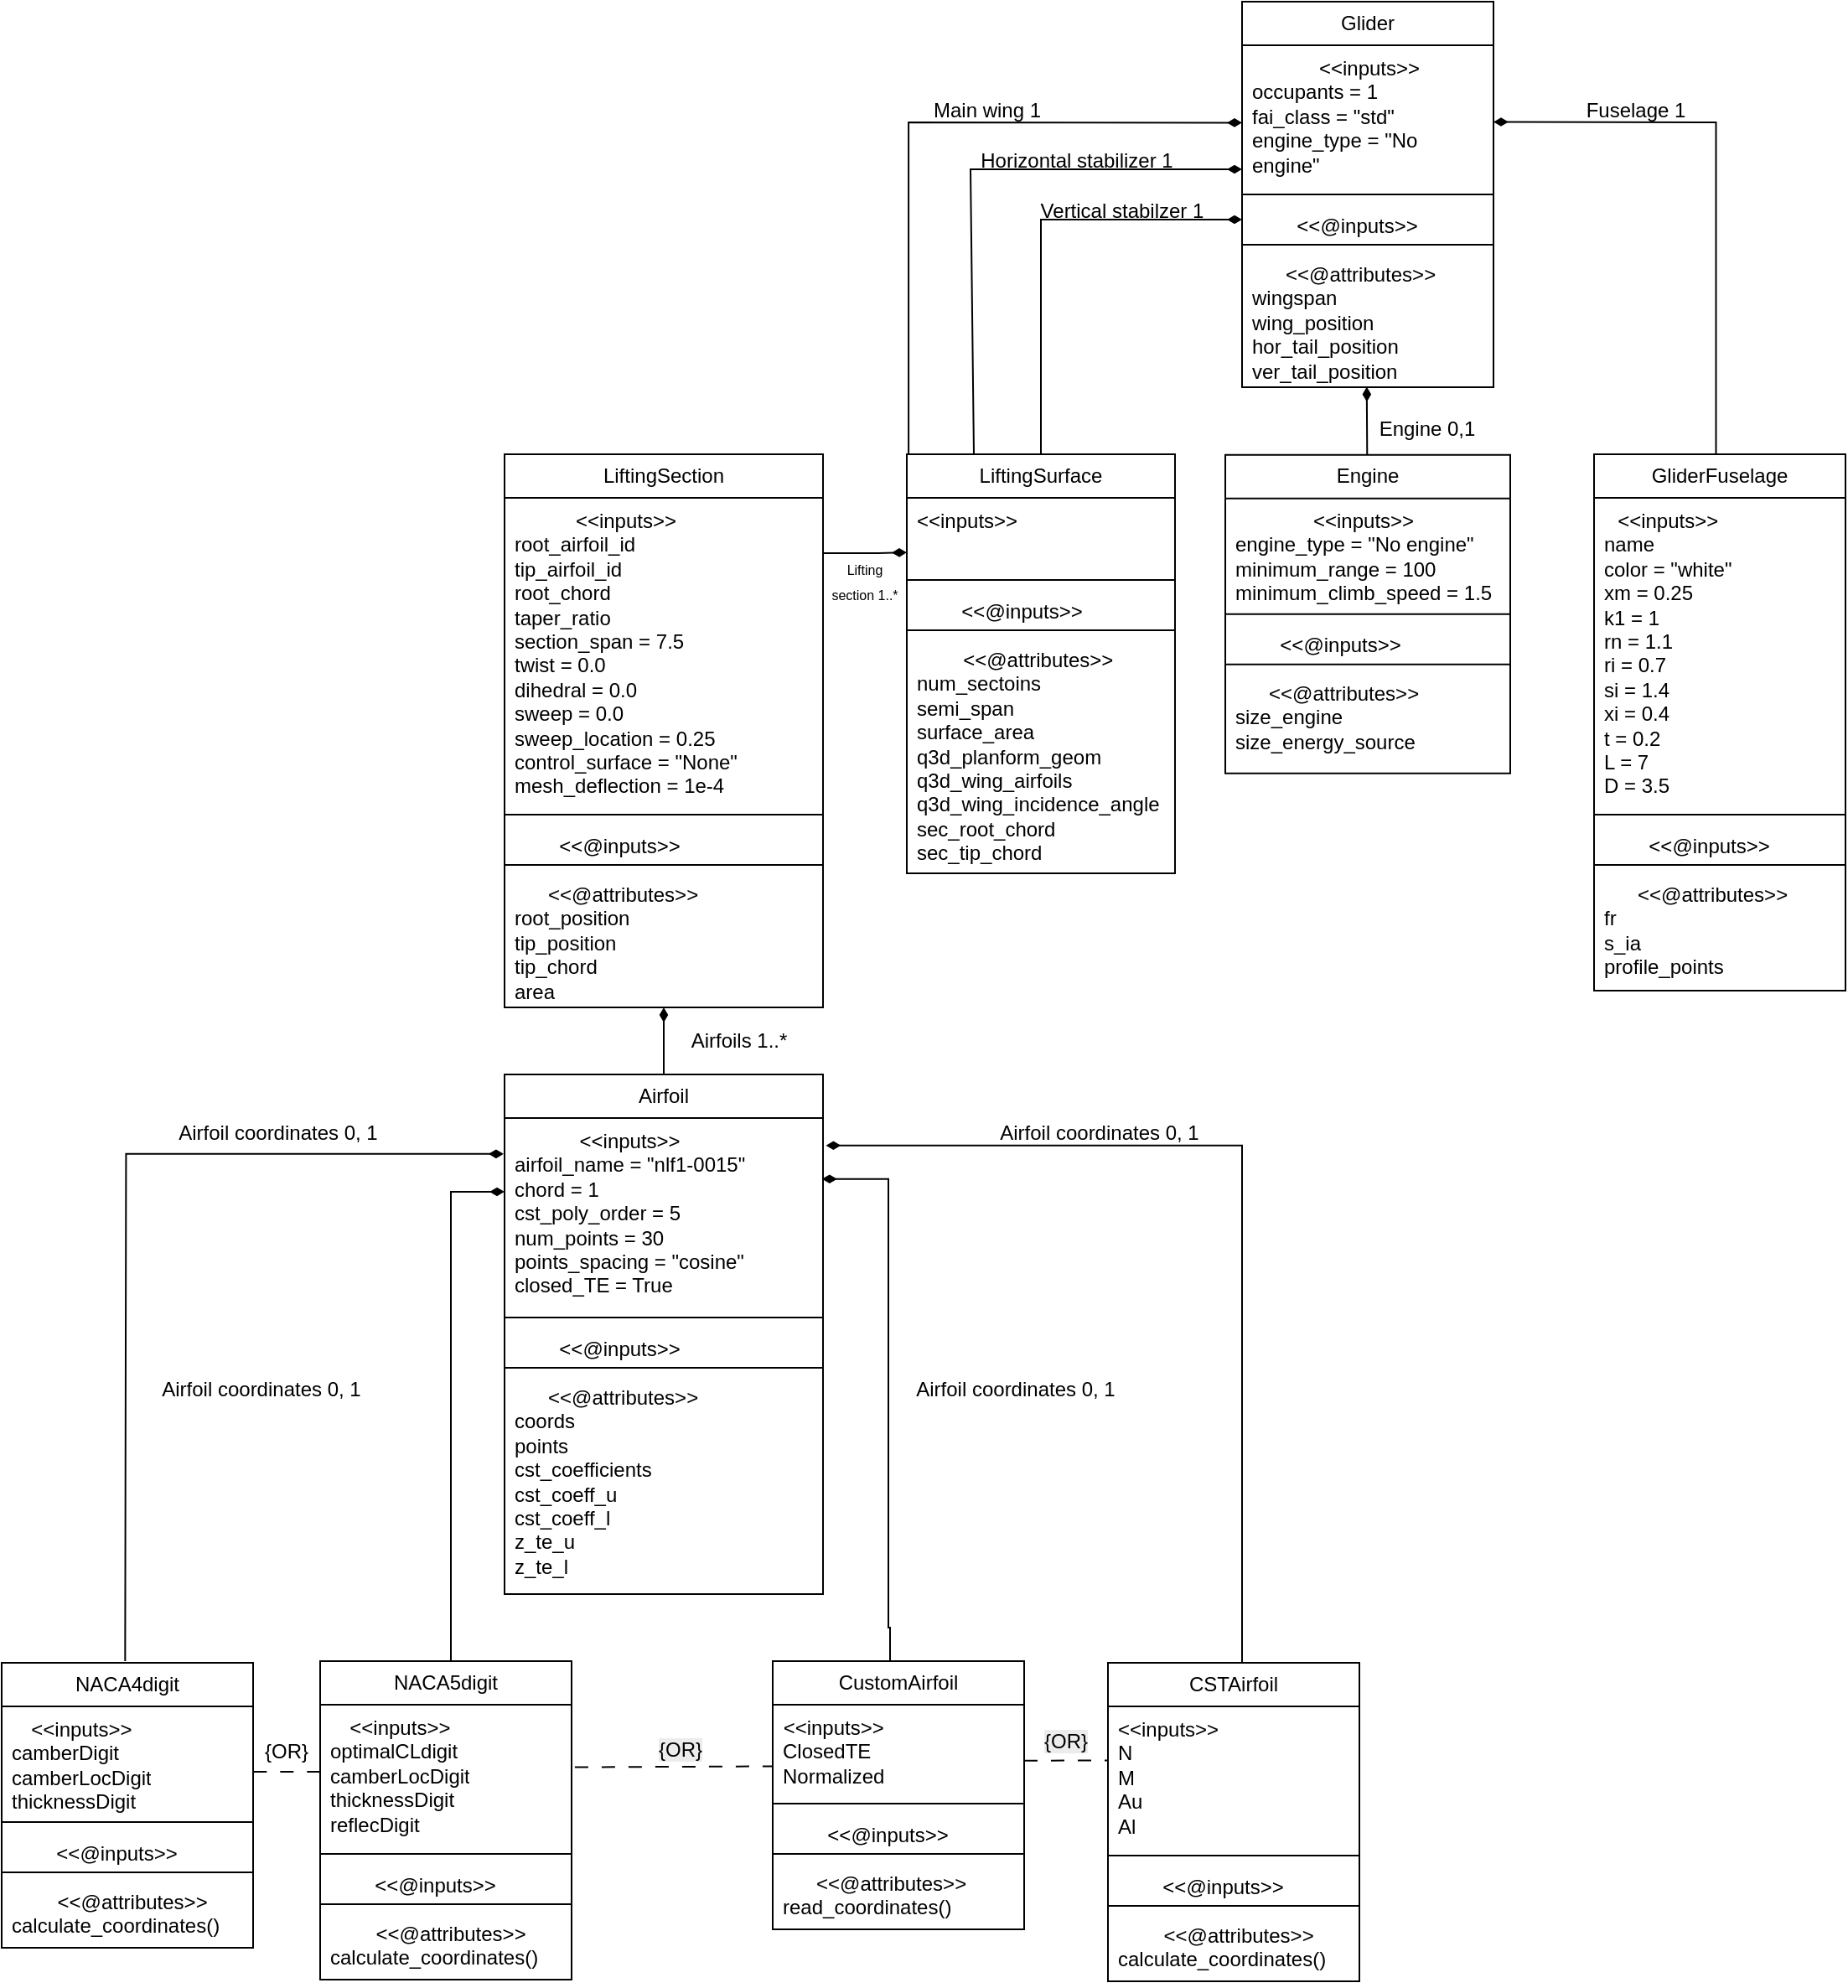 <mxfile version="27.0.9" pages="2">
  <diagram name="Class_diagram" id="c4acf3e9-155e-7222-9cf6-157b1a14988f">
    <mxGraphModel dx="3257" dy="963" grid="1" gridSize="10" guides="1" tooltips="1" connect="1" arrows="1" fold="1" page="1" pageScale="1" pageWidth="827" pageHeight="1169" background="none" math="0" shadow="0">
      <root>
        <mxCell id="0" />
        <mxCell id="1" parent="0" />
        <mxCell id="Z0m8vk_GXYHYSWQ5mbi0-5" value="Glider" style="swimlane;fontStyle=0;childLayout=stackLayout;horizontal=1;startSize=26;fillColor=none;horizontalStack=0;resizeParent=1;resizeParentMax=0;resizeLast=0;collapsible=1;marginBottom=0;whiteSpace=wrap;html=1;" parent="1" vertex="1">
          <mxGeometry x="-620" y="70" width="150" height="230" as="geometry">
            <mxRectangle x="60" y="112" width="90" height="30" as="alternateBounds" />
          </mxGeometry>
        </mxCell>
        <mxCell id="Z0m8vk_GXYHYSWQ5mbi0-6" value="&lt;div style=&quot;text-align: center;&quot;&gt;&lt;span style=&quot;background-color: initial;&quot;&gt;&amp;lt;&amp;lt;inputs&amp;gt;&amp;gt;&lt;/span&gt;&lt;/div&gt;occupants = 1&lt;br&gt;fai_class = &quot;std&quot;&lt;div&gt;engine_type = &quot;No engine&quot;&lt;/div&gt;" style="text;strokeColor=none;fillColor=none;align=left;verticalAlign=top;spacingLeft=4;spacingRight=4;overflow=hidden;rotatable=0;points=[[0,0.5],[1,0.5]];portConstraint=eastwest;whiteSpace=wrap;html=1;collapsible=1;marginBottom=0;" parent="Z0m8vk_GXYHYSWQ5mbi0-5" vertex="1" collapsed="1">
          <mxGeometry y="26" width="150" height="84" as="geometry">
            <mxRectangle y="26" width="150" height="20" as="alternateBounds" />
          </mxGeometry>
        </mxCell>
        <mxCell id="Z0m8vk_GXYHYSWQ5mbi0-7" value="" style="line;strokeWidth=1;fillColor=none;align=left;verticalAlign=middle;spacingTop=-1;spacingLeft=3;spacingRight=3;rotatable=0;labelPosition=right;points=[];portConstraint=eastwest;strokeColor=inherit;" parent="Z0m8vk_GXYHYSWQ5mbi0-5" vertex="1">
          <mxGeometry y="110" width="150" as="geometry" />
        </mxCell>
        <mxCell id="Z0m8vk_GXYHYSWQ5mbi0-8" value="" style="line;strokeWidth=1;fillColor=none;align=left;verticalAlign=middle;spacingTop=-1;spacingLeft=3;spacingRight=3;rotatable=0;labelPosition=right;points=[];portConstraint=eastwest;strokeColor=inherit;" parent="Z0m8vk_GXYHYSWQ5mbi0-5" vertex="1">
          <mxGeometry y="110" width="150" height="10" as="geometry" />
        </mxCell>
        <mxCell id="Z0m8vk_GXYHYSWQ5mbi0-9" value="&lt;div style=&quot;border-color: var(--border-color);&quot;&gt;&amp;nbsp; &amp;nbsp; &amp;nbsp; &amp;nbsp; &amp;lt;&amp;lt;@inputs&amp;gt;&amp;gt;&lt;br&gt;&lt;br&gt;&lt;/div&gt;" style="text;strokeColor=none;fillColor=none;align=left;verticalAlign=top;spacingLeft=4;spacingRight=4;overflow=hidden;rotatable=0;points=[[0,0.5],[1,0.5]];portConstraint=eastwest;whiteSpace=wrap;html=1;collapsible=1;marginBottom=0" parent="Z0m8vk_GXYHYSWQ5mbi0-5" vertex="1">
          <mxGeometry y="120" width="150" height="21" as="geometry">
            <mxRectangle y="120" width="150" height="42" as="alternateBounds" />
          </mxGeometry>
        </mxCell>
        <mxCell id="Z0m8vk_GXYHYSWQ5mbi0-10" value="" style="line;strokeWidth=1;fillColor=none;align=left;verticalAlign=middle;spacingTop=-1;spacingLeft=3;spacingRight=3;rotatable=0;labelPosition=right;points=[];portConstraint=eastwest;strokeColor=inherit;" parent="Z0m8vk_GXYHYSWQ5mbi0-5" vertex="1">
          <mxGeometry y="141" width="150" height="8" as="geometry" />
        </mxCell>
        <mxCell id="Z0m8vk_GXYHYSWQ5mbi0-11" value="&lt;div style=&quot;border-color: var(--border-color); text-align: center;&quot;&gt;&amp;nbsp; &amp;nbsp; &amp;nbsp; &amp;lt;&amp;lt;@attributes&amp;gt;&amp;gt;&lt;/div&gt;wingspan&lt;div&gt;wing_position&lt;/div&gt;&lt;div&gt;hor_tail_position&lt;/div&gt;&lt;div&gt;ver_tail_position&lt;/div&gt;&lt;div&gt;&lt;br&gt;&lt;div&gt;&lt;br&gt;&lt;/div&gt;&lt;/div&gt;" style="text;strokeColor=none;fillColor=none;align=left;verticalAlign=top;spacingLeft=4;spacingRight=4;overflow=hidden;rotatable=0;points=[[0,0.5],[1,0.5]];portConstraint=eastwest;whiteSpace=wrap;html=1;collapsible=1;marginBottom=0" parent="Z0m8vk_GXYHYSWQ5mbi0-5" vertex="1" collapsed="1">
          <mxGeometry y="149" width="150" height="81" as="geometry">
            <mxRectangle y="138" width="150" height="21" as="alternateBounds" />
          </mxGeometry>
        </mxCell>
        <mxCell id="Z0m8vk_GXYHYSWQ5mbi0-19" value="LiftingSurface" style="swimlane;fontStyle=0;childLayout=stackLayout;horizontal=1;startSize=26;fillColor=none;horizontalStack=0;resizeParent=1;resizeParentMax=0;resizeLast=0;collapsible=1;marginBottom=0;whiteSpace=wrap;html=1;" parent="1" vertex="1">
          <mxGeometry x="-820" y="340" width="160" height="250" as="geometry">
            <mxRectangle x="60" y="112" width="90" height="30" as="alternateBounds" />
          </mxGeometry>
        </mxCell>
        <mxCell id="Z0m8vk_GXYHYSWQ5mbi0-20" value="&lt;div style=&quot;text-align: center;&quot;&gt;&lt;span style=&quot;background-color: initial;&quot;&gt;&amp;lt;&amp;lt;inputs&amp;gt;&amp;gt;&lt;br&gt;&lt;br&gt;&lt;/span&gt;&lt;/div&gt;&lt;div&gt;&lt;br&gt;&lt;/div&gt;" style="text;strokeColor=none;fillColor=none;align=left;verticalAlign=top;spacingLeft=4;spacingRight=4;overflow=hidden;rotatable=0;points=[[0,0.5],[1,0.5]];portConstraint=eastwest;whiteSpace=wrap;html=1;collapsible=1;marginBottom=0;" parent="Z0m8vk_GXYHYSWQ5mbi0-19" vertex="1" collapsed="1">
          <mxGeometry y="26" width="160" height="44" as="geometry">
            <mxRectangle y="26" width="150" height="20" as="alternateBounds" />
          </mxGeometry>
        </mxCell>
        <mxCell id="Z0m8vk_GXYHYSWQ5mbi0-21" value="" style="line;strokeWidth=1;fillColor=none;align=left;verticalAlign=middle;spacingTop=-1;spacingLeft=3;spacingRight=3;rotatable=0;labelPosition=right;points=[];portConstraint=eastwest;strokeColor=inherit;" parent="Z0m8vk_GXYHYSWQ5mbi0-19" vertex="1">
          <mxGeometry y="70" width="160" as="geometry" />
        </mxCell>
        <mxCell id="Z0m8vk_GXYHYSWQ5mbi0-22" value="" style="line;strokeWidth=1;fillColor=none;align=left;verticalAlign=middle;spacingTop=-1;spacingLeft=3;spacingRight=3;rotatable=0;labelPosition=right;points=[];portConstraint=eastwest;strokeColor=inherit;" parent="Z0m8vk_GXYHYSWQ5mbi0-19" vertex="1">
          <mxGeometry y="70" width="160" height="10" as="geometry" />
        </mxCell>
        <mxCell id="Z0m8vk_GXYHYSWQ5mbi0-23" value="&lt;div style=&quot;border-color: var(--border-color);&quot;&gt;&amp;nbsp; &amp;nbsp; &amp;nbsp; &amp;nbsp; &amp;lt;&amp;lt;@inputs&amp;gt;&amp;gt;&lt;br&gt;&lt;br&gt;&lt;/div&gt;" style="text;strokeColor=none;fillColor=none;align=left;verticalAlign=top;spacingLeft=4;spacingRight=4;overflow=hidden;rotatable=0;points=[[0,0.5],[1,0.5]];portConstraint=eastwest;whiteSpace=wrap;html=1;collapsible=1;marginBottom=0" parent="Z0m8vk_GXYHYSWQ5mbi0-19" vertex="1">
          <mxGeometry y="80" width="160" height="21" as="geometry">
            <mxRectangle y="120" width="150" height="42" as="alternateBounds" />
          </mxGeometry>
        </mxCell>
        <mxCell id="Z0m8vk_GXYHYSWQ5mbi0-24" value="" style="line;strokeWidth=1;fillColor=none;align=left;verticalAlign=middle;spacingTop=-1;spacingLeft=3;spacingRight=3;rotatable=0;labelPosition=right;points=[];portConstraint=eastwest;strokeColor=inherit;" parent="Z0m8vk_GXYHYSWQ5mbi0-19" vertex="1">
          <mxGeometry y="101" width="160" height="8" as="geometry" />
        </mxCell>
        <mxCell id="Z0m8vk_GXYHYSWQ5mbi0-25" value="&lt;div style=&quot;border-color: var(--border-color); text-align: center;&quot;&gt;&amp;lt;&amp;lt;@attributes&amp;gt;&amp;gt;&lt;/div&gt;num_sectoins&lt;div&gt;semi_span&lt;/div&gt;&lt;div&gt;surface_area&lt;/div&gt;&lt;div&gt;q3d_planform_geom&lt;br&gt;q3d_wing_airfoils&lt;br&gt;q3d_wing_incidence_angle&lt;br&gt;sec_root_chord&lt;br&gt;sec_tip_chord&lt;br&gt;&lt;br&gt;&lt;div&gt;&lt;br&gt;&lt;div&gt;&lt;br&gt;&lt;/div&gt;&lt;/div&gt;&lt;/div&gt;" style="text;strokeColor=none;fillColor=none;align=left;verticalAlign=top;spacingLeft=4;spacingRight=4;overflow=hidden;rotatable=0;points=[[0,0.5],[1,0.5]];portConstraint=eastwest;whiteSpace=wrap;html=1;collapsible=1;marginBottom=0" parent="Z0m8vk_GXYHYSWQ5mbi0-19" vertex="1" collapsed="1">
          <mxGeometry y="109" width="160" height="141" as="geometry">
            <mxRectangle y="138" width="150" height="21" as="alternateBounds" />
          </mxGeometry>
        </mxCell>
        <mxCell id="Z0m8vk_GXYHYSWQ5mbi0-35" value="" style="endArrow=diamondThin;html=1;rounded=0;fontFamily=Helvetica;fontSize=12;fontColor=default;endFill=1;entryX=-0.007;entryY=0.55;entryDx=0;entryDy=0;entryPerimeter=0;exitX=0;exitY=0;exitDx=0;exitDy=0;" parent="1" edge="1">
          <mxGeometry width="50" height="50" relative="1" as="geometry">
            <mxPoint x="-818.95" y="340" as="sourcePoint" />
            <mxPoint x="-620" y="142.2" as="targetPoint" />
            <Array as="points">
              <mxPoint x="-818.95" y="142" />
            </Array>
          </mxGeometry>
        </mxCell>
        <mxCell id="Z0m8vk_GXYHYSWQ5mbi0-36" value="Main wing 1" style="text;html=1;align=center;verticalAlign=middle;whiteSpace=wrap;rounded=0;fontFamily=Helvetica;fontSize=12;fontColor=default;" parent="1" vertex="1">
          <mxGeometry x="-807" y="120" width="70" height="30" as="geometry" />
        </mxCell>
        <mxCell id="Z0m8vk_GXYHYSWQ5mbi0-37" value="" style="endArrow=diamondThin;html=1;rounded=0;fontFamily=Helvetica;fontSize=12;fontColor=default;endFill=1;exitX=0.25;exitY=0;exitDx=0;exitDy=0;" parent="1" source="Z0m8vk_GXYHYSWQ5mbi0-19" edge="1">
          <mxGeometry width="50" height="50" relative="1" as="geometry">
            <mxPoint x="-782.5" y="354" as="sourcePoint" />
            <mxPoint x="-620" y="170" as="targetPoint" />
            <Array as="points">
              <mxPoint x="-782" y="170" />
              <mxPoint x="-687" y="170" />
            </Array>
          </mxGeometry>
        </mxCell>
        <mxCell id="Z0m8vk_GXYHYSWQ5mbi0-38" value="Horizontal stabilizer 1" style="text;html=1;align=center;verticalAlign=middle;whiteSpace=wrap;rounded=0;fontFamily=Helvetica;fontSize=12;fontColor=default;" parent="1" vertex="1">
          <mxGeometry x="-780" y="150" width="123" height="30" as="geometry" />
        </mxCell>
        <mxCell id="Z0m8vk_GXYHYSWQ5mbi0-39" value="" style="endArrow=diamondThin;html=1;rounded=0;fontFamily=Helvetica;fontSize=12;fontColor=default;endFill=1;exitX=0.5;exitY=0;exitDx=0;exitDy=0;" parent="1" source="Z0m8vk_GXYHYSWQ5mbi0-19" edge="1">
          <mxGeometry width="50" height="50" relative="1" as="geometry">
            <mxPoint x="-782" y="370" as="sourcePoint" />
            <mxPoint x="-620" y="200" as="targetPoint" />
            <Array as="points">
              <mxPoint x="-740" y="200" />
              <mxPoint x="-687" y="200" />
            </Array>
          </mxGeometry>
        </mxCell>
        <mxCell id="Z0m8vk_GXYHYSWQ5mbi0-40" value="Vertical stabilzer 1" style="text;html=1;align=center;verticalAlign=middle;whiteSpace=wrap;rounded=0;fontFamily=Helvetica;fontSize=12;fontColor=default;" parent="1" vertex="1">
          <mxGeometry x="-753" y="180" width="123" height="30" as="geometry" />
        </mxCell>
        <mxCell id="Z0m8vk_GXYHYSWQ5mbi0-42" value="LiftingSection" style="swimlane;fontStyle=0;childLayout=stackLayout;horizontal=1;startSize=26;fillColor=none;horizontalStack=0;resizeParent=1;resizeParentMax=0;resizeLast=0;collapsible=1;marginBottom=0;whiteSpace=wrap;html=1;" parent="1" vertex="1">
          <mxGeometry x="-1060" y="340" width="190" height="330" as="geometry">
            <mxRectangle x="60" y="112" width="90" height="30" as="alternateBounds" />
          </mxGeometry>
        </mxCell>
        <mxCell id="Z0m8vk_GXYHYSWQ5mbi0-43" value="&lt;div style=&quot;text-align: center;&quot;&gt;&lt;div&gt;&lt;span style=&quot;background-color: initial;&quot;&gt;&amp;lt;&amp;lt;inputs&amp;gt;&amp;gt;&lt;/span&gt;&lt;/div&gt;&lt;div style=&quot;text-align: left;&quot;&gt;&lt;span style=&quot;background-color: transparent; color: light-dark(rgb(0, 0, 0), rgb(255, 255, 255));&quot;&gt;root_airfoil_id&amp;nbsp;&lt;/span&gt;&lt;/div&gt;&lt;div style=&quot;text-align: left;&quot;&gt;&lt;span style=&quot;background-color: transparent; color: light-dark(rgb(0, 0, 0), rgb(255, 255, 255));&quot;&gt;tip_airfoil_id&amp;nbsp;&lt;/span&gt;&lt;/div&gt;&lt;div style=&quot;text-align: left;&quot;&gt;&lt;span style=&quot;background-color: transparent; color: light-dark(rgb(0, 0, 0), rgb(255, 255, 255));&quot;&gt;root_chord&amp;nbsp;&lt;/span&gt;&lt;/div&gt;&lt;div style=&quot;text-align: left;&quot;&gt;&lt;span style=&quot;background-color: transparent; color: light-dark(rgb(0, 0, 0), rgb(255, 255, 255));&quot;&gt;taper_ratio&amp;nbsp;&lt;/span&gt;&lt;/div&gt;&lt;div style=&quot;text-align: left;&quot;&gt;&lt;span style=&quot;background-color: transparent; color: light-dark(rgb(0, 0, 0), rgb(255, 255, 255));&quot;&gt;section_span = 7.5&lt;/span&gt;&lt;/div&gt;&lt;div style=&quot;text-align: left;&quot;&gt;&lt;span style=&quot;background-color: transparent; color: light-dark(rgb(0, 0, 0), rgb(255, 255, 255));&quot;&gt;twist = 0.0&lt;/span&gt;&lt;/div&gt;&lt;div style=&quot;text-align: left;&quot;&gt;&lt;span style=&quot;background-color: transparent; color: light-dark(rgb(0, 0, 0), rgb(255, 255, 255));&quot;&gt;dihedral = 0.0&lt;/span&gt;&lt;/div&gt;&lt;div style=&quot;text-align: left;&quot;&gt;&lt;span style=&quot;background-color: transparent; color: light-dark(rgb(0, 0, 0), rgb(255, 255, 255));&quot;&gt;sweep = 0.0&lt;/span&gt;&lt;/div&gt;&lt;div style=&quot;text-align: left;&quot;&gt;&lt;span style=&quot;background-color: transparent; color: light-dark(rgb(0, 0, 0), rgb(255, 255, 255));&quot;&gt;sweep_location = 0.25&lt;/span&gt;&lt;/div&gt;&lt;div style=&quot;text-align: left;&quot;&gt;&lt;span style=&quot;background-color: transparent; color: light-dark(rgb(0, 0, 0), rgb(255, 255, 255));&quot;&gt;control_surface = &quot;None&quot;&lt;/span&gt;&lt;/div&gt;&lt;div style=&quot;text-align: left;&quot;&gt;&lt;span style=&quot;background-color: transparent; color: light-dark(rgb(0, 0, 0), rgb(255, 255, 255));&quot;&gt;mesh_deflection = 1e-4&lt;/span&gt;&lt;/div&gt;&lt;div style=&quot;text-align: left;&quot;&gt;&lt;span style=&quot;background-color: transparent; color: light-dark(rgb(0, 0, 0), rgb(255, 255, 255));&quot;&gt;&lt;br&gt;&lt;/span&gt;&lt;/div&gt;&lt;/div&gt;" style="text;strokeColor=none;fillColor=none;align=left;verticalAlign=top;spacingLeft=4;spacingRight=4;overflow=hidden;rotatable=0;points=[[0,0.5],[1,0.5]];portConstraint=eastwest;whiteSpace=wrap;html=1;collapsible=1;marginBottom=0;" parent="Z0m8vk_GXYHYSWQ5mbi0-42" vertex="1" collapsed="1">
          <mxGeometry y="26" width="190" height="184" as="geometry">
            <mxRectangle y="26" width="150" height="20" as="alternateBounds" />
          </mxGeometry>
        </mxCell>
        <mxCell id="Z0m8vk_GXYHYSWQ5mbi0-44" value="" style="line;strokeWidth=1;fillColor=none;align=left;verticalAlign=middle;spacingTop=-1;spacingLeft=3;spacingRight=3;rotatable=0;labelPosition=right;points=[];portConstraint=eastwest;strokeColor=inherit;" parent="Z0m8vk_GXYHYSWQ5mbi0-42" vertex="1">
          <mxGeometry y="210" width="190" as="geometry" />
        </mxCell>
        <mxCell id="Z0m8vk_GXYHYSWQ5mbi0-45" value="" style="line;strokeWidth=1;fillColor=none;align=left;verticalAlign=middle;spacingTop=-1;spacingLeft=3;spacingRight=3;rotatable=0;labelPosition=right;points=[];portConstraint=eastwest;strokeColor=inherit;" parent="Z0m8vk_GXYHYSWQ5mbi0-42" vertex="1">
          <mxGeometry y="210" width="190" height="10" as="geometry" />
        </mxCell>
        <mxCell id="Z0m8vk_GXYHYSWQ5mbi0-46" value="&lt;div style=&quot;border-color: var(--border-color);&quot;&gt;&amp;nbsp; &amp;nbsp; &amp;nbsp; &amp;nbsp; &amp;lt;&amp;lt;@inputs&amp;gt;&amp;gt;&lt;br&gt;&lt;br&gt;&lt;/div&gt;" style="text;strokeColor=none;fillColor=none;align=left;verticalAlign=top;spacingLeft=4;spacingRight=4;overflow=hidden;rotatable=0;points=[[0,0.5],[1,0.5]];portConstraint=eastwest;whiteSpace=wrap;html=1;collapsible=1;marginBottom=0" parent="Z0m8vk_GXYHYSWQ5mbi0-42" vertex="1">
          <mxGeometry y="220" width="190" height="21" as="geometry">
            <mxRectangle y="120" width="150" height="42" as="alternateBounds" />
          </mxGeometry>
        </mxCell>
        <mxCell id="Z0m8vk_GXYHYSWQ5mbi0-47" value="" style="line;strokeWidth=1;fillColor=none;align=left;verticalAlign=middle;spacingTop=-1;spacingLeft=3;spacingRight=3;rotatable=0;labelPosition=right;points=[];portConstraint=eastwest;strokeColor=inherit;" parent="Z0m8vk_GXYHYSWQ5mbi0-42" vertex="1">
          <mxGeometry y="241" width="190" height="8" as="geometry" />
        </mxCell>
        <mxCell id="Z0m8vk_GXYHYSWQ5mbi0-48" value="&lt;div style=&quot;border-color: var(--border-color); text-align: center;&quot;&gt;&amp;nbsp; &amp;nbsp; &amp;nbsp; &amp;lt;&amp;lt;@attributes&amp;gt;&amp;gt;&lt;/div&gt;root_position&lt;br&gt;tip_position&lt;br&gt;tip_chord&lt;br&gt;area&lt;br&gt;&lt;br&gt;&lt;br&gt;&lt;div&gt;&lt;br&gt;&lt;div&gt;&lt;br&gt;&lt;/div&gt;&lt;/div&gt;" style="text;strokeColor=none;fillColor=none;align=left;verticalAlign=top;spacingLeft=4;spacingRight=4;overflow=hidden;rotatable=0;points=[[0,0.5],[1,0.5]];portConstraint=eastwest;whiteSpace=wrap;html=1;collapsible=1;marginBottom=0" parent="Z0m8vk_GXYHYSWQ5mbi0-42" vertex="1" collapsed="1">
          <mxGeometry y="249" width="190" height="81" as="geometry">
            <mxRectangle y="138" width="150" height="21" as="alternateBounds" />
          </mxGeometry>
        </mxCell>
        <mxCell id="Z0m8vk_GXYHYSWQ5mbi0-50" style="edgeStyle=orthogonalEdgeStyle;rounded=0;orthogonalLoop=1;jettySize=auto;html=1;entryX=-0.021;entryY=0.388;entryDx=0;entryDy=0;fontFamily=Helvetica;fontSize=12;fontColor=default;endArrow=diamondThin;endFill=1;entryPerimeter=0;" parent="1" edge="1">
          <mxGeometry relative="1" as="geometry">
            <mxPoint x="-870" y="399" as="sourcePoint" />
            <mxPoint x="-820.0" y="398.592" as="targetPoint" />
            <Array as="points">
              <mxPoint x="-836.85" y="398" />
            </Array>
          </mxGeometry>
        </mxCell>
        <mxCell id="Z0m8vk_GXYHYSWQ5mbi0-52" value="&lt;font style=&quot;font-size: 8px;&quot;&gt;Lifting section 1..*&lt;/font&gt;" style="text;html=1;align=center;verticalAlign=middle;whiteSpace=wrap;rounded=0;fontFamily=Helvetica;fontSize=12;fontColor=default;" parent="1" vertex="1">
          <mxGeometry x="-870" y="400" width="50" height="30" as="geometry" />
        </mxCell>
        <mxCell id="Z0m8vk_GXYHYSWQ5mbi0-56" value="GliderFuselage" style="swimlane;fontStyle=0;childLayout=stackLayout;horizontal=1;startSize=26;fillColor=none;horizontalStack=0;resizeParent=1;resizeParentMax=0;resizeLast=0;collapsible=1;marginBottom=0;whiteSpace=wrap;html=1;" parent="1" vertex="1">
          <mxGeometry x="-410" y="340" width="150" height="320" as="geometry">
            <mxRectangle x="60" y="112" width="90" height="30" as="alternateBounds" />
          </mxGeometry>
        </mxCell>
        <mxCell id="Z0m8vk_GXYHYSWQ5mbi0-57" value="&lt;div style=&quot;text-align: center;&quot;&gt;&lt;span style=&quot;background-color: initial;&quot;&gt;&amp;lt;&amp;lt;inputs&amp;gt;&amp;gt;&lt;/span&gt;&lt;/div&gt;name&lt;br&gt;color = &quot;white&quot;&lt;div&gt;xm = 0.25&lt;br&gt;k1 = 1&lt;br&gt;rn = 1.1&lt;/div&gt;&lt;div&gt;ri = 0.7&lt;/div&gt;&lt;div&gt;si = 1.4&lt;/div&gt;&lt;div&gt;xi = 0.4&lt;/div&gt;&lt;div&gt;t = 0.2&lt;/div&gt;&lt;div&gt;L = 7&lt;/div&gt;&lt;div&gt;D = 3.5&lt;br&gt;&lt;br&gt;&lt;/div&gt;" style="text;strokeColor=none;fillColor=none;align=left;verticalAlign=top;spacingLeft=4;spacingRight=4;overflow=hidden;rotatable=0;points=[[0,0.5],[1,0.5]];portConstraint=eastwest;whiteSpace=wrap;html=1;collapsible=1;marginBottom=0;" parent="Z0m8vk_GXYHYSWQ5mbi0-56" vertex="1" collapsed="1">
          <mxGeometry y="26" width="150" height="184" as="geometry">
            <mxRectangle y="26" width="150" height="20" as="alternateBounds" />
          </mxGeometry>
        </mxCell>
        <mxCell id="Z0m8vk_GXYHYSWQ5mbi0-58" value="" style="line;strokeWidth=1;fillColor=none;align=left;verticalAlign=middle;spacingTop=-1;spacingLeft=3;spacingRight=3;rotatable=0;labelPosition=right;points=[];portConstraint=eastwest;strokeColor=inherit;" parent="Z0m8vk_GXYHYSWQ5mbi0-56" vertex="1">
          <mxGeometry y="210" width="150" as="geometry" />
        </mxCell>
        <mxCell id="Z0m8vk_GXYHYSWQ5mbi0-59" value="" style="line;strokeWidth=1;fillColor=none;align=left;verticalAlign=middle;spacingTop=-1;spacingLeft=3;spacingRight=3;rotatable=0;labelPosition=right;points=[];portConstraint=eastwest;strokeColor=inherit;" parent="Z0m8vk_GXYHYSWQ5mbi0-56" vertex="1">
          <mxGeometry y="210" width="150" height="10" as="geometry" />
        </mxCell>
        <mxCell id="Z0m8vk_GXYHYSWQ5mbi0-60" value="&lt;div style=&quot;border-color: var(--border-color);&quot;&gt;&amp;nbsp; &amp;nbsp; &amp;nbsp; &amp;nbsp; &amp;lt;&amp;lt;@inputs&amp;gt;&amp;gt;&lt;br&gt;&lt;br&gt;&lt;/div&gt;" style="text;strokeColor=none;fillColor=none;align=left;verticalAlign=top;spacingLeft=4;spacingRight=4;overflow=hidden;rotatable=0;points=[[0,0.5],[1,0.5]];portConstraint=eastwest;whiteSpace=wrap;html=1;collapsible=1;marginBottom=0" parent="Z0m8vk_GXYHYSWQ5mbi0-56" vertex="1">
          <mxGeometry y="220" width="150" height="21" as="geometry">
            <mxRectangle y="120" width="150" height="42" as="alternateBounds" />
          </mxGeometry>
        </mxCell>
        <mxCell id="Z0m8vk_GXYHYSWQ5mbi0-61" value="" style="line;strokeWidth=1;fillColor=none;align=left;verticalAlign=middle;spacingTop=-1;spacingLeft=3;spacingRight=3;rotatable=0;labelPosition=right;points=[];portConstraint=eastwest;strokeColor=inherit;" parent="Z0m8vk_GXYHYSWQ5mbi0-56" vertex="1">
          <mxGeometry y="241" width="150" height="8" as="geometry" />
        </mxCell>
        <mxCell id="Z0m8vk_GXYHYSWQ5mbi0-62" value="&lt;div style=&quot;border-color: var(--border-color); text-align: center;&quot;&gt;&amp;nbsp; &amp;nbsp; &amp;nbsp; &amp;lt;&amp;lt;@attributes&amp;gt;&amp;gt;&lt;/div&gt;fr&lt;div&gt;s_ia&lt;/div&gt;&lt;div&gt;profile_points&lt;/div&gt;&lt;div&gt;&lt;br&gt;&lt;div&gt;&lt;br&gt;&lt;div&gt;&lt;br&gt;&lt;/div&gt;&lt;/div&gt;&lt;/div&gt;" style="text;strokeColor=none;fillColor=none;align=left;verticalAlign=top;spacingLeft=4;spacingRight=4;overflow=hidden;rotatable=0;points=[[0,0.5],[1,0.5]];portConstraint=eastwest;whiteSpace=wrap;html=1;collapsible=1;marginBottom=0" parent="Z0m8vk_GXYHYSWQ5mbi0-56" vertex="1" collapsed="1">
          <mxGeometry y="249" width="150" height="71" as="geometry">
            <mxRectangle y="138" width="150" height="21" as="alternateBounds" />
          </mxGeometry>
        </mxCell>
        <mxCell id="Z0m8vk_GXYHYSWQ5mbi0-64" value="" style="endArrow=diamondThin;html=1;rounded=0;fontFamily=Helvetica;fontSize=12;fontColor=default;endFill=1;exitX=0.5;exitY=0;exitDx=0;exitDy=0;entryX=1.015;entryY=0.545;entryDx=0;entryDy=0;entryPerimeter=0;" parent="1" edge="1">
          <mxGeometry width="50" height="50" relative="1" as="geometry">
            <mxPoint x="-337.25" y="340" as="sourcePoint" />
            <mxPoint x="-470" y="141.78" as="targetPoint" />
            <Array as="points">
              <mxPoint x="-337.25" y="142" />
            </Array>
          </mxGeometry>
        </mxCell>
        <mxCell id="Z0m8vk_GXYHYSWQ5mbi0-65" value="Fuselage 1" style="text;html=1;align=center;verticalAlign=middle;whiteSpace=wrap;rounded=0;fontFamily=Helvetica;fontSize=12;fontColor=default;" parent="1" vertex="1">
          <mxGeometry x="-420" y="120" width="70" height="30" as="geometry" />
        </mxCell>
        <mxCell id="Z0m8vk_GXYHYSWQ5mbi0-113" style="edgeStyle=orthogonalEdgeStyle;rounded=0;orthogonalLoop=1;jettySize=auto;html=1;fontFamily=Helvetica;fontSize=12;fontColor=default;endArrow=diamondThin;endFill=1;entryX=0.997;entryY=0.319;entryDx=0;entryDy=0;entryPerimeter=0;" parent="1" target="Z0m8vk_GXYHYSWQ5mbi0-138" edge="1">
          <mxGeometry relative="1" as="geometry">
            <mxPoint x="-830" y="1060" as="sourcePoint" />
            <mxPoint x="-860" y="785" as="targetPoint" />
            <Array as="points">
              <mxPoint x="-831" y="1040" />
              <mxPoint x="-830" y="772" />
            </Array>
          </mxGeometry>
        </mxCell>
        <mxCell id="Z0m8vk_GXYHYSWQ5mbi0-123" style="edgeStyle=none;rounded=0;orthogonalLoop=1;jettySize=auto;html=1;exitX=0.5;exitY=0;exitDx=0;exitDy=0;fontFamily=Helvetica;fontSize=12;fontColor=default;endArrow=diamondThin;endFill=1;" parent="1" source="Z0m8vk_GXYHYSWQ5mbi0-137" target="Z0m8vk_GXYHYSWQ5mbi0-48" edge="1">
          <mxGeometry relative="1" as="geometry">
            <mxPoint x="-965" y="770" as="sourcePoint" />
          </mxGeometry>
        </mxCell>
        <mxCell id="Z0m8vk_GXYHYSWQ5mbi0-111" style="edgeStyle=orthogonalEdgeStyle;rounded=0;orthogonalLoop=1;jettySize=auto;html=1;entryX=-0.003;entryY=0.188;entryDx=0;entryDy=0;fontFamily=Helvetica;fontSize=12;fontColor=default;endArrow=diamondThin;endFill=1;entryPerimeter=0;exitX=0.467;exitY=0;exitDx=0;exitDy=0;exitPerimeter=0;" parent="1" target="Z0m8vk_GXYHYSWQ5mbi0-138" edge="1">
          <mxGeometry relative="1" as="geometry">
            <mxPoint x="-1286.34" y="1060" as="sourcePoint" />
            <mxPoint x="-1060" y="757.344" as="targetPoint" />
          </mxGeometry>
        </mxCell>
        <mxCell id="Z0m8vk_GXYHYSWQ5mbi0-114" style="edgeStyle=orthogonalEdgeStyle;rounded=0;orthogonalLoop=1;jettySize=auto;html=1;exitX=0.75;exitY=0;exitDx=0;exitDy=0;entryX=1.009;entryY=0.144;entryDx=0;entryDy=0;fontFamily=Helvetica;fontSize=12;fontColor=default;endArrow=diamondThin;endFill=1;entryPerimeter=0;" parent="1" source="Z0m8vk_GXYHYSWQ5mbi0-144" target="Z0m8vk_GXYHYSWQ5mbi0-138" edge="1">
          <mxGeometry relative="1" as="geometry">
            <mxPoint x="-613.23" y="1070" as="sourcePoint" />
            <mxPoint x="-830" y="760.832" as="targetPoint" />
            <Array as="points">
              <mxPoint x="-620" y="1061" />
              <mxPoint x="-620" y="752" />
            </Array>
          </mxGeometry>
        </mxCell>
        <mxCell id="Z0m8vk_GXYHYSWQ5mbi0-115" style="edgeStyle=none;rounded=0;orthogonalLoop=1;jettySize=auto;html=1;exitX=1;exitY=0.5;exitDx=0;exitDy=0;entryX=-0.001;entryY=0.659;entryDx=0;entryDy=0;fontFamily=Helvetica;fontSize=12;fontColor=default;endArrow=none;startFill=0;dashed=1;dashPattern=8 8;entryPerimeter=0;" parent="1" edge="1">
          <mxGeometry relative="1" as="geometry">
            <mxPoint x="-1209.85" y="1125.96" as="sourcePoint" />
            <mxPoint x="-1170" y="1125.946" as="targetPoint" />
          </mxGeometry>
        </mxCell>
        <mxCell id="Z0m8vk_GXYHYSWQ5mbi0-116" style="edgeStyle=none;rounded=0;orthogonalLoop=1;jettySize=auto;html=1;exitX=1.013;exitY=0.444;exitDx=0;exitDy=0;entryX=-0.002;entryY=0.68;entryDx=0;entryDy=0;fontFamily=Helvetica;fontSize=12;fontColor=default;endArrow=none;startFill=0;dashed=1;dashPattern=8 8;exitPerimeter=0;entryPerimeter=0;" parent="1" source="Z0m8vk_GXYHYSWQ5mbi0-162" target="Z0m8vk_GXYHYSWQ5mbi0-152" edge="1">
          <mxGeometry relative="1" as="geometry">
            <mxPoint x="-1000.0" y="1123.18" as="sourcePoint" />
            <mxPoint x="-930.0" y="1122.5" as="targetPoint" />
          </mxGeometry>
        </mxCell>
        <mxCell id="Z0m8vk_GXYHYSWQ5mbi0-118" value="{OR}" style="text;html=1;align=center;verticalAlign=middle;whiteSpace=wrap;rounded=0;fontFamily=Helvetica;fontSize=12;fontColor=default;" parent="1" vertex="1">
          <mxGeometry x="-1240" y="1099.27" width="100" height="30" as="geometry" />
        </mxCell>
        <mxCell id="Z0m8vk_GXYHYSWQ5mbi0-119" value="&lt;span style=&quot;color: rgb(0, 0, 0); font-family: Helvetica; font-size: 12px; font-style: normal; font-variant-ligatures: normal; font-variant-caps: normal; font-weight: 400; letter-spacing: normal; orphans: 2; text-align: center; text-indent: 0px; text-transform: none; widows: 2; word-spacing: 0px; -webkit-text-stroke-width: 0px; white-space: normal; background-color: rgb(236, 236, 236); text-decoration-thickness: initial; text-decoration-style: initial; text-decoration-color: initial; display: inline !important; float: none;&quot;&gt;{OR}&lt;/span&gt;" style="text;whiteSpace=wrap;html=1;fontFamily=Helvetica;fontSize=12;fontColor=default;" parent="1" vertex="1">
          <mxGeometry x="-970" y="1099.27" width="60" height="40" as="geometry" />
        </mxCell>
        <mxCell id="Z0m8vk_GXYHYSWQ5mbi0-121" value="&lt;span style=&quot;color: rgb(0, 0, 0); font-family: Helvetica; font-size: 12px; font-style: normal; font-variant-ligatures: normal; font-variant-caps: normal; font-weight: 400; letter-spacing: normal; orphans: 2; text-align: center; text-indent: 0px; text-transform: none; widows: 2; word-spacing: 0px; -webkit-text-stroke-width: 0px; white-space: normal; background-color: rgb(236, 236, 236); text-decoration-thickness: initial; text-decoration-style: initial; text-decoration-color: initial; display: inline !important; float: none;&quot;&gt;{OR}&lt;/span&gt;" style="text;whiteSpace=wrap;html=1;fontFamily=Helvetica;fontSize=12;fontColor=default;" parent="1" vertex="1">
          <mxGeometry x="-740" y="1094.27" width="60" height="40" as="geometry" />
        </mxCell>
        <mxCell id="Z0m8vk_GXYHYSWQ5mbi0-124" value="Airfoils 1..*" style="text;html=1;align=center;verticalAlign=middle;whiteSpace=wrap;rounded=0;fontFamily=Helvetica;fontSize=12;fontColor=default;" parent="1" vertex="1">
          <mxGeometry x="-970" y="675.27" width="100" height="30" as="geometry" />
        </mxCell>
        <mxCell id="Z0m8vk_GXYHYSWQ5mbi0-137" value="Airfoil" style="swimlane;fontStyle=0;childLayout=stackLayout;horizontal=1;startSize=26;fillColor=none;horizontalStack=0;resizeParent=1;resizeParentMax=0;resizeLast=0;collapsible=1;marginBottom=0;whiteSpace=wrap;html=1;" parent="1" vertex="1">
          <mxGeometry x="-1060" y="710" width="190" height="310" as="geometry">
            <mxRectangle x="60" y="112" width="90" height="30" as="alternateBounds" />
          </mxGeometry>
        </mxCell>
        <mxCell id="Z0m8vk_GXYHYSWQ5mbi0-138" value="&lt;div style=&quot;text-align: center;&quot;&gt;&lt;div&gt;&lt;span style=&quot;background-color: initial;&quot;&gt;&amp;lt;&amp;lt;inputs&amp;gt;&amp;gt;&lt;/span&gt;&lt;/div&gt;&lt;div style=&quot;text-align: left;&quot;&gt;&lt;span style=&quot;background-color: transparent; color: light-dark(rgb(0, 0, 0), rgb(255, 255, 255));&quot;&gt;airfoil_name = &quot;nlf1-0015&quot;&lt;/span&gt;&lt;/div&gt;&lt;div style=&quot;text-align: left;&quot;&gt;&lt;span style=&quot;background-color: transparent; color: light-dark(rgb(0, 0, 0), rgb(255, 255, 255));&quot;&gt;chord = 1&lt;/span&gt;&lt;/div&gt;&lt;div style=&quot;text-align: left;&quot;&gt;&lt;span style=&quot;background-color: transparent; color: light-dark(rgb(0, 0, 0), rgb(255, 255, 255));&quot;&gt;cst_poly_order = 5&lt;/span&gt;&lt;/div&gt;&lt;div style=&quot;text-align: left;&quot;&gt;&lt;span style=&quot;background-color: transparent; color: light-dark(rgb(0, 0, 0), rgb(255, 255, 255));&quot;&gt;num_points = 30&lt;/span&gt;&lt;/div&gt;&lt;div style=&quot;text-align: left;&quot;&gt;&lt;span style=&quot;background-color: transparent; color: light-dark(rgb(0, 0, 0), rgb(255, 255, 255));&quot;&gt;points_spacing = &quot;cosine&quot;&lt;/span&gt;&lt;/div&gt;&lt;div style=&quot;text-align: left;&quot;&gt;&lt;span style=&quot;background-color: transparent; color: light-dark(rgb(0, 0, 0), rgb(255, 255, 255));&quot;&gt;closed_TE = True&lt;/span&gt;&lt;/div&gt;&lt;/div&gt;" style="text;strokeColor=none;fillColor=none;align=left;verticalAlign=top;spacingLeft=4;spacingRight=4;overflow=hidden;rotatable=0;points=[[0,0.5],[1,0.5]];portConstraint=eastwest;whiteSpace=wrap;html=1;collapsible=1;marginBottom=0;" parent="Z0m8vk_GXYHYSWQ5mbi0-137" vertex="1" collapsed="1">
          <mxGeometry y="26" width="190" height="114" as="geometry">
            <mxRectangle y="26" width="150" height="20" as="alternateBounds" />
          </mxGeometry>
        </mxCell>
        <mxCell id="Z0m8vk_GXYHYSWQ5mbi0-139" value="" style="line;strokeWidth=1;fillColor=none;align=left;verticalAlign=middle;spacingTop=-1;spacingLeft=3;spacingRight=3;rotatable=0;labelPosition=right;points=[];portConstraint=eastwest;strokeColor=inherit;" parent="Z0m8vk_GXYHYSWQ5mbi0-137" vertex="1">
          <mxGeometry y="140" width="190" as="geometry" />
        </mxCell>
        <mxCell id="Z0m8vk_GXYHYSWQ5mbi0-140" value="" style="line;strokeWidth=1;fillColor=none;align=left;verticalAlign=middle;spacingTop=-1;spacingLeft=3;spacingRight=3;rotatable=0;labelPosition=right;points=[];portConstraint=eastwest;strokeColor=inherit;" parent="Z0m8vk_GXYHYSWQ5mbi0-137" vertex="1">
          <mxGeometry y="140" width="190" height="10" as="geometry" />
        </mxCell>
        <mxCell id="Z0m8vk_GXYHYSWQ5mbi0-141" value="&lt;div style=&quot;border-color: var(--border-color);&quot;&gt;&amp;nbsp; &amp;nbsp; &amp;nbsp; &amp;nbsp; &amp;lt;&amp;lt;@inputs&amp;gt;&amp;gt;&lt;br&gt;&lt;br&gt;&lt;/div&gt;" style="text;strokeColor=none;fillColor=none;align=left;verticalAlign=top;spacingLeft=4;spacingRight=4;overflow=hidden;rotatable=0;points=[[0,0.5],[1,0.5]];portConstraint=eastwest;whiteSpace=wrap;html=1;collapsible=1;marginBottom=0" parent="Z0m8vk_GXYHYSWQ5mbi0-137" vertex="1">
          <mxGeometry y="150" width="190" height="21" as="geometry">
            <mxRectangle y="120" width="150" height="42" as="alternateBounds" />
          </mxGeometry>
        </mxCell>
        <mxCell id="Z0m8vk_GXYHYSWQ5mbi0-142" value="" style="line;strokeWidth=1;fillColor=none;align=left;verticalAlign=middle;spacingTop=-1;spacingLeft=3;spacingRight=3;rotatable=0;labelPosition=right;points=[];portConstraint=eastwest;strokeColor=inherit;" parent="Z0m8vk_GXYHYSWQ5mbi0-137" vertex="1">
          <mxGeometry y="171" width="190" height="8" as="geometry" />
        </mxCell>
        <mxCell id="Z0m8vk_GXYHYSWQ5mbi0-143" value="&lt;div style=&quot;border-color: var(--border-color); text-align: center;&quot;&gt;&amp;nbsp; &amp;nbsp; &amp;nbsp; &amp;lt;&amp;lt;@attributes&amp;gt;&amp;gt;&lt;/div&gt;coords&lt;div&gt;points&lt;/div&gt;&lt;div&gt;cst_coefficients&lt;/div&gt;&lt;div&gt;cst_coeff_u&lt;/div&gt;&lt;div&gt;cst_coeff_l&lt;/div&gt;&lt;div&gt;z_te_u&lt;/div&gt;&lt;div&gt;z_te_l&lt;br&gt;&lt;br&gt;&lt;br&gt;&lt;div&gt;&lt;br&gt;&lt;div&gt;&lt;br&gt;&lt;/div&gt;&lt;/div&gt;&lt;/div&gt;" style="text;strokeColor=none;fillColor=none;align=left;verticalAlign=top;spacingLeft=4;spacingRight=4;overflow=hidden;rotatable=0;points=[[0,0.5],[1,0.5]];portConstraint=eastwest;whiteSpace=wrap;html=1;collapsible=1;marginBottom=0" parent="Z0m8vk_GXYHYSWQ5mbi0-137" vertex="1" collapsed="1">
          <mxGeometry y="179" width="190" height="131" as="geometry">
            <mxRectangle y="138" width="150" height="21" as="alternateBounds" />
          </mxGeometry>
        </mxCell>
        <mxCell id="Z0m8vk_GXYHYSWQ5mbi0-144" value="CSTAirfoil" style="swimlane;fontStyle=0;childLayout=stackLayout;horizontal=1;startSize=26;fillColor=none;horizontalStack=0;resizeParent=1;resizeParentMax=0;resizeLast=0;collapsible=1;marginBottom=0;whiteSpace=wrap;html=1;" parent="1" vertex="1">
          <mxGeometry x="-700" y="1061" width="150" height="190" as="geometry">
            <mxRectangle x="60" y="112" width="90" height="30" as="alternateBounds" />
          </mxGeometry>
        </mxCell>
        <mxCell id="Z0m8vk_GXYHYSWQ5mbi0-145" value="&lt;div style=&quot;text-align: center;&quot;&gt;&lt;span style=&quot;background-color: initial;&quot;&gt;&amp;lt;&amp;lt;inputs&amp;gt;&amp;gt;&lt;/span&gt;&lt;/div&gt;N&lt;div&gt;M&lt;/div&gt;&lt;div&gt;Au&lt;/div&gt;&lt;div&gt;Al&lt;/div&gt;" style="text;strokeColor=none;fillColor=none;align=left;verticalAlign=top;spacingLeft=4;spacingRight=4;overflow=hidden;rotatable=0;points=[[0,0.5],[1,0.5]];portConstraint=eastwest;whiteSpace=wrap;html=1;collapsible=1;marginBottom=0;" parent="Z0m8vk_GXYHYSWQ5mbi0-144" vertex="1" collapsed="1">
          <mxGeometry y="26" width="150" height="84" as="geometry">
            <mxRectangle y="26" width="150" height="20" as="alternateBounds" />
          </mxGeometry>
        </mxCell>
        <mxCell id="Z0m8vk_GXYHYSWQ5mbi0-146" value="" style="line;strokeWidth=1;fillColor=none;align=left;verticalAlign=middle;spacingTop=-1;spacingLeft=3;spacingRight=3;rotatable=0;labelPosition=right;points=[];portConstraint=eastwest;strokeColor=inherit;" parent="Z0m8vk_GXYHYSWQ5mbi0-144" vertex="1">
          <mxGeometry y="110" width="150" as="geometry" />
        </mxCell>
        <mxCell id="Z0m8vk_GXYHYSWQ5mbi0-147" value="" style="line;strokeWidth=1;fillColor=none;align=left;verticalAlign=middle;spacingTop=-1;spacingLeft=3;spacingRight=3;rotatable=0;labelPosition=right;points=[];portConstraint=eastwest;strokeColor=inherit;" parent="Z0m8vk_GXYHYSWQ5mbi0-144" vertex="1">
          <mxGeometry y="110" width="150" height="10" as="geometry" />
        </mxCell>
        <mxCell id="Z0m8vk_GXYHYSWQ5mbi0-148" value="&lt;div style=&quot;border-color: var(--border-color);&quot;&gt;&amp;nbsp; &amp;nbsp; &amp;nbsp; &amp;nbsp; &amp;lt;&amp;lt;@inputs&amp;gt;&amp;gt;&lt;br&gt;&lt;br&gt;&lt;/div&gt;" style="text;strokeColor=none;fillColor=none;align=left;verticalAlign=top;spacingLeft=4;spacingRight=4;overflow=hidden;rotatable=0;points=[[0,0.5],[1,0.5]];portConstraint=eastwest;whiteSpace=wrap;html=1;collapsible=1;marginBottom=0" parent="Z0m8vk_GXYHYSWQ5mbi0-144" vertex="1">
          <mxGeometry y="120" width="150" height="21" as="geometry">
            <mxRectangle y="120" width="150" height="42" as="alternateBounds" />
          </mxGeometry>
        </mxCell>
        <mxCell id="Z0m8vk_GXYHYSWQ5mbi0-149" value="" style="line;strokeWidth=1;fillColor=none;align=left;verticalAlign=middle;spacingTop=-1;spacingLeft=3;spacingRight=3;rotatable=0;labelPosition=right;points=[];portConstraint=eastwest;strokeColor=inherit;" parent="Z0m8vk_GXYHYSWQ5mbi0-144" vertex="1">
          <mxGeometry y="141" width="150" height="8" as="geometry" />
        </mxCell>
        <mxCell id="Z0m8vk_GXYHYSWQ5mbi0-150" value="&lt;div style=&quot;border-color: var(--border-color); text-align: center;&quot;&gt;&amp;nbsp; &amp;nbsp; &amp;nbsp; &amp;lt;&amp;lt;@attributes&amp;gt;&amp;gt;&lt;/div&gt;calculate_coordinates()&lt;br&gt;&lt;div&gt;&lt;br&gt;&lt;div&gt;&lt;br&gt;&lt;/div&gt;&lt;/div&gt;" style="text;strokeColor=none;fillColor=none;align=left;verticalAlign=top;spacingLeft=4;spacingRight=4;overflow=hidden;rotatable=0;points=[[0,0.5],[1,0.5]];portConstraint=eastwest;whiteSpace=wrap;html=1;collapsible=1;marginBottom=0" parent="Z0m8vk_GXYHYSWQ5mbi0-144" vertex="1" collapsed="1">
          <mxGeometry y="149" width="150" height="41" as="geometry">
            <mxRectangle y="138" width="150" height="21" as="alternateBounds" />
          </mxGeometry>
        </mxCell>
        <mxCell id="Z0m8vk_GXYHYSWQ5mbi0-151" value="CustomAirfoil" style="swimlane;fontStyle=0;childLayout=stackLayout;horizontal=1;startSize=26;fillColor=none;horizontalStack=0;resizeParent=1;resizeParentMax=0;resizeLast=0;collapsible=1;marginBottom=0;whiteSpace=wrap;html=1;" parent="1" vertex="1">
          <mxGeometry x="-900" y="1060" width="150" height="160" as="geometry">
            <mxRectangle x="60" y="112" width="90" height="30" as="alternateBounds" />
          </mxGeometry>
        </mxCell>
        <mxCell id="Z0m8vk_GXYHYSWQ5mbi0-152" value="&lt;div style=&quot;text-align: center;&quot;&gt;&lt;span style=&quot;background-color: initial;&quot;&gt;&amp;lt;&amp;lt;inputs&amp;gt;&amp;gt;&lt;/span&gt;&lt;/div&gt;ClosedTE&lt;div&gt;Normalized&lt;/div&gt;" style="text;strokeColor=none;fillColor=none;align=left;verticalAlign=top;spacingLeft=4;spacingRight=4;overflow=hidden;rotatable=0;points=[[0,0.5],[1,0.5]];portConstraint=eastwest;whiteSpace=wrap;html=1;collapsible=1;marginBottom=0;" parent="Z0m8vk_GXYHYSWQ5mbi0-151" vertex="1" collapsed="1">
          <mxGeometry y="26" width="150" height="54" as="geometry">
            <mxRectangle y="26" width="150" height="20" as="alternateBounds" />
          </mxGeometry>
        </mxCell>
        <mxCell id="Z0m8vk_GXYHYSWQ5mbi0-153" value="" style="line;strokeWidth=1;fillColor=none;align=left;verticalAlign=middle;spacingTop=-1;spacingLeft=3;spacingRight=3;rotatable=0;labelPosition=right;points=[];portConstraint=eastwest;strokeColor=inherit;" parent="Z0m8vk_GXYHYSWQ5mbi0-151" vertex="1">
          <mxGeometry y="80" width="150" as="geometry" />
        </mxCell>
        <mxCell id="Z0m8vk_GXYHYSWQ5mbi0-154" value="" style="line;strokeWidth=1;fillColor=none;align=left;verticalAlign=middle;spacingTop=-1;spacingLeft=3;spacingRight=3;rotatable=0;labelPosition=right;points=[];portConstraint=eastwest;strokeColor=inherit;" parent="Z0m8vk_GXYHYSWQ5mbi0-151" vertex="1">
          <mxGeometry y="80" width="150" height="10" as="geometry" />
        </mxCell>
        <mxCell id="Z0m8vk_GXYHYSWQ5mbi0-155" value="&lt;div style=&quot;border-color: var(--border-color);&quot;&gt;&amp;nbsp; &amp;nbsp; &amp;nbsp; &amp;nbsp; &amp;lt;&amp;lt;@inputs&amp;gt;&amp;gt;&lt;br&gt;&lt;br&gt;&lt;/div&gt;" style="text;strokeColor=none;fillColor=none;align=left;verticalAlign=top;spacingLeft=4;spacingRight=4;overflow=hidden;rotatable=0;points=[[0,0.5],[1,0.5]];portConstraint=eastwest;whiteSpace=wrap;html=1;collapsible=1;marginBottom=0" parent="Z0m8vk_GXYHYSWQ5mbi0-151" vertex="1">
          <mxGeometry y="90" width="150" height="21" as="geometry">
            <mxRectangle y="120" width="150" height="42" as="alternateBounds" />
          </mxGeometry>
        </mxCell>
        <mxCell id="Z0m8vk_GXYHYSWQ5mbi0-156" value="" style="line;strokeWidth=1;fillColor=none;align=left;verticalAlign=middle;spacingTop=-1;spacingLeft=3;spacingRight=3;rotatable=0;labelPosition=right;points=[];portConstraint=eastwest;strokeColor=inherit;" parent="Z0m8vk_GXYHYSWQ5mbi0-151" vertex="1">
          <mxGeometry y="111" width="150" height="8" as="geometry" />
        </mxCell>
        <mxCell id="Z0m8vk_GXYHYSWQ5mbi0-157" value="&lt;div style=&quot;border-color: var(--border-color); text-align: center;&quot;&gt;&amp;nbsp; &amp;nbsp; &amp;nbsp; &amp;lt;&amp;lt;@attributes&amp;gt;&amp;gt;&lt;/div&gt;read_coordinates()&lt;br&gt;&lt;div&gt;&lt;br&gt;&lt;div&gt;&lt;br&gt;&lt;/div&gt;&lt;/div&gt;" style="text;strokeColor=none;fillColor=none;align=left;verticalAlign=top;spacingLeft=4;spacingRight=4;overflow=hidden;rotatable=0;points=[[0,0.5],[1,0.5]];portConstraint=eastwest;whiteSpace=wrap;html=1;collapsible=1;marginBottom=0" parent="Z0m8vk_GXYHYSWQ5mbi0-151" vertex="1" collapsed="1">
          <mxGeometry y="119" width="150" height="41" as="geometry">
            <mxRectangle y="138" width="150" height="21" as="alternateBounds" />
          </mxGeometry>
        </mxCell>
        <mxCell id="Z0m8vk_GXYHYSWQ5mbi0-160" style="edgeStyle=none;rounded=0;orthogonalLoop=1;jettySize=auto;html=1;entryX=0;entryY=0.75;entryDx=0;entryDy=0;fontFamily=Helvetica;fontSize=12;fontColor=default;endArrow=none;startFill=0;dashed=1;dashPattern=8 8;" parent="1" edge="1">
          <mxGeometry relative="1" as="geometry">
            <mxPoint x="-750" y="1119.34" as="sourcePoint" />
            <mxPoint x="-700.0" y="1119.27" as="targetPoint" />
          </mxGeometry>
        </mxCell>
        <mxCell id="Z0m8vk_GXYHYSWQ5mbi0-161" value="NACA5digit" style="swimlane;fontStyle=0;childLayout=stackLayout;horizontal=1;startSize=26;fillColor=none;horizontalStack=0;resizeParent=1;resizeParentMax=0;resizeLast=0;collapsible=1;marginBottom=0;whiteSpace=wrap;html=1;" parent="1" vertex="1">
          <mxGeometry x="-1170" y="1060" width="150" height="190" as="geometry">
            <mxRectangle x="60" y="112" width="90" height="30" as="alternateBounds" />
          </mxGeometry>
        </mxCell>
        <mxCell id="Z0m8vk_GXYHYSWQ5mbi0-162" value="&lt;div style=&quot;text-align: center;&quot;&gt;&lt;span style=&quot;background-color: initial;&quot;&gt;&amp;lt;&amp;lt;inputs&amp;gt;&amp;gt;&lt;/span&gt;&lt;/div&gt;optimalCLdigit&lt;div&gt;camberLocDigit&lt;/div&gt;&lt;div&gt;thicknessDigit&lt;/div&gt;&lt;div&gt;reflecDigit&lt;/div&gt;" style="text;strokeColor=none;fillColor=none;align=left;verticalAlign=top;spacingLeft=4;spacingRight=4;overflow=hidden;rotatable=0;points=[[0,0.5],[1,0.5]];portConstraint=eastwest;whiteSpace=wrap;html=1;collapsible=1;marginBottom=0;" parent="Z0m8vk_GXYHYSWQ5mbi0-161" vertex="1" collapsed="1">
          <mxGeometry y="26" width="150" height="84" as="geometry">
            <mxRectangle y="26" width="150" height="20" as="alternateBounds" />
          </mxGeometry>
        </mxCell>
        <mxCell id="Z0m8vk_GXYHYSWQ5mbi0-163" value="" style="line;strokeWidth=1;fillColor=none;align=left;verticalAlign=middle;spacingTop=-1;spacingLeft=3;spacingRight=3;rotatable=0;labelPosition=right;points=[];portConstraint=eastwest;strokeColor=inherit;" parent="Z0m8vk_GXYHYSWQ5mbi0-161" vertex="1">
          <mxGeometry y="110" width="150" as="geometry" />
        </mxCell>
        <mxCell id="Z0m8vk_GXYHYSWQ5mbi0-164" value="" style="line;strokeWidth=1;fillColor=none;align=left;verticalAlign=middle;spacingTop=-1;spacingLeft=3;spacingRight=3;rotatable=0;labelPosition=right;points=[];portConstraint=eastwest;strokeColor=inherit;" parent="Z0m8vk_GXYHYSWQ5mbi0-161" vertex="1">
          <mxGeometry y="110" width="150" height="10" as="geometry" />
        </mxCell>
        <mxCell id="Z0m8vk_GXYHYSWQ5mbi0-165" value="&lt;div style=&quot;border-color: var(--border-color);&quot;&gt;&amp;nbsp; &amp;nbsp; &amp;nbsp; &amp;nbsp; &amp;lt;&amp;lt;@inputs&amp;gt;&amp;gt;&lt;br&gt;&lt;br&gt;&lt;/div&gt;" style="text;strokeColor=none;fillColor=none;align=left;verticalAlign=top;spacingLeft=4;spacingRight=4;overflow=hidden;rotatable=0;points=[[0,0.5],[1,0.5]];portConstraint=eastwest;whiteSpace=wrap;html=1;collapsible=1;marginBottom=0" parent="Z0m8vk_GXYHYSWQ5mbi0-161" vertex="1">
          <mxGeometry y="120" width="150" height="21" as="geometry">
            <mxRectangle y="120" width="150" height="42" as="alternateBounds" />
          </mxGeometry>
        </mxCell>
        <mxCell id="Z0m8vk_GXYHYSWQ5mbi0-166" value="" style="line;strokeWidth=1;fillColor=none;align=left;verticalAlign=middle;spacingTop=-1;spacingLeft=3;spacingRight=3;rotatable=0;labelPosition=right;points=[];portConstraint=eastwest;strokeColor=inherit;" parent="Z0m8vk_GXYHYSWQ5mbi0-161" vertex="1">
          <mxGeometry y="141" width="150" height="8" as="geometry" />
        </mxCell>
        <mxCell id="Z0m8vk_GXYHYSWQ5mbi0-167" value="&lt;div style=&quot;border-color: var(--border-color); text-align: center;&quot;&gt;&amp;nbsp; &amp;nbsp; &amp;nbsp; &amp;lt;&amp;lt;@attributes&amp;gt;&amp;gt;&lt;/div&gt;calculate_coordinates()&lt;br&gt;&lt;div&gt;&lt;br&gt;&lt;div&gt;&lt;br&gt;&lt;/div&gt;&lt;/div&gt;" style="text;strokeColor=none;fillColor=none;align=left;verticalAlign=top;spacingLeft=4;spacingRight=4;overflow=hidden;rotatable=0;points=[[0,0.5],[1,0.5]];portConstraint=eastwest;whiteSpace=wrap;html=1;collapsible=1;marginBottom=0" parent="Z0m8vk_GXYHYSWQ5mbi0-161" vertex="1" collapsed="1">
          <mxGeometry y="149" width="150" height="41" as="geometry">
            <mxRectangle y="138" width="150" height="21" as="alternateBounds" />
          </mxGeometry>
        </mxCell>
        <mxCell id="Z0m8vk_GXYHYSWQ5mbi0-168" value="NACA4digit" style="swimlane;fontStyle=0;childLayout=stackLayout;horizontal=1;startSize=26;fillColor=none;horizontalStack=0;resizeParent=1;resizeParentMax=0;resizeLast=0;collapsible=1;marginBottom=0;whiteSpace=wrap;html=1;" parent="1" vertex="1">
          <mxGeometry x="-1360" y="1061" width="150" height="170" as="geometry">
            <mxRectangle x="60" y="112" width="90" height="30" as="alternateBounds" />
          </mxGeometry>
        </mxCell>
        <mxCell id="Z0m8vk_GXYHYSWQ5mbi0-169" value="&lt;div style=&quot;text-align: center;&quot;&gt;&lt;span style=&quot;background-color: initial;&quot;&gt;&amp;lt;&amp;lt;inputs&amp;gt;&amp;gt;&lt;/span&gt;&lt;/div&gt;camberDigit&lt;div&gt;camberLocDigit&lt;/div&gt;&lt;div&gt;thicknessDigit&lt;/div&gt;" style="text;strokeColor=none;fillColor=none;align=left;verticalAlign=top;spacingLeft=4;spacingRight=4;overflow=hidden;rotatable=0;points=[[0,0.5],[1,0.5]];portConstraint=eastwest;whiteSpace=wrap;html=1;collapsible=1;marginBottom=0;" parent="Z0m8vk_GXYHYSWQ5mbi0-168" vertex="1" collapsed="1">
          <mxGeometry y="26" width="150" height="64" as="geometry">
            <mxRectangle y="26" width="150" height="20" as="alternateBounds" />
          </mxGeometry>
        </mxCell>
        <mxCell id="Z0m8vk_GXYHYSWQ5mbi0-170" value="" style="line;strokeWidth=1;fillColor=none;align=left;verticalAlign=middle;spacingTop=-1;spacingLeft=3;spacingRight=3;rotatable=0;labelPosition=right;points=[];portConstraint=eastwest;strokeColor=inherit;" parent="Z0m8vk_GXYHYSWQ5mbi0-168" vertex="1">
          <mxGeometry y="90" width="150" as="geometry" />
        </mxCell>
        <mxCell id="Z0m8vk_GXYHYSWQ5mbi0-171" value="" style="line;strokeWidth=1;fillColor=none;align=left;verticalAlign=middle;spacingTop=-1;spacingLeft=3;spacingRight=3;rotatable=0;labelPosition=right;points=[];portConstraint=eastwest;strokeColor=inherit;" parent="Z0m8vk_GXYHYSWQ5mbi0-168" vertex="1">
          <mxGeometry y="90" width="150" height="10" as="geometry" />
        </mxCell>
        <mxCell id="Z0m8vk_GXYHYSWQ5mbi0-172" value="&lt;div style=&quot;border-color: var(--border-color);&quot;&gt;&amp;nbsp; &amp;nbsp; &amp;nbsp; &amp;nbsp; &amp;lt;&amp;lt;@inputs&amp;gt;&amp;gt;&lt;br&gt;&lt;br&gt;&lt;/div&gt;" style="text;strokeColor=none;fillColor=none;align=left;verticalAlign=top;spacingLeft=4;spacingRight=4;overflow=hidden;rotatable=0;points=[[0,0.5],[1,0.5]];portConstraint=eastwest;whiteSpace=wrap;html=1;collapsible=1;marginBottom=0" parent="Z0m8vk_GXYHYSWQ5mbi0-168" vertex="1">
          <mxGeometry y="100" width="150" height="21" as="geometry">
            <mxRectangle y="120" width="150" height="42" as="alternateBounds" />
          </mxGeometry>
        </mxCell>
        <mxCell id="Z0m8vk_GXYHYSWQ5mbi0-173" value="" style="line;strokeWidth=1;fillColor=none;align=left;verticalAlign=middle;spacingTop=-1;spacingLeft=3;spacingRight=3;rotatable=0;labelPosition=right;points=[];portConstraint=eastwest;strokeColor=inherit;" parent="Z0m8vk_GXYHYSWQ5mbi0-168" vertex="1">
          <mxGeometry y="121" width="150" height="8" as="geometry" />
        </mxCell>
        <mxCell id="Z0m8vk_GXYHYSWQ5mbi0-174" value="&lt;div style=&quot;border-color: var(--border-color); text-align: center;&quot;&gt;&amp;nbsp; &amp;nbsp; &amp;nbsp; &amp;lt;&amp;lt;@attributes&amp;gt;&amp;gt;&lt;/div&gt;calculate_coordinates()&lt;br&gt;&lt;div&gt;&lt;br&gt;&lt;div&gt;&lt;br&gt;&lt;/div&gt;&lt;/div&gt;" style="text;strokeColor=none;fillColor=none;align=left;verticalAlign=top;spacingLeft=4;spacingRight=4;overflow=hidden;rotatable=0;points=[[0,0.5],[1,0.5]];portConstraint=eastwest;whiteSpace=wrap;html=1;collapsible=1;marginBottom=0" parent="Z0m8vk_GXYHYSWQ5mbi0-168" vertex="1" collapsed="1">
          <mxGeometry y="129" width="150" height="41" as="geometry">
            <mxRectangle y="138" width="150" height="21" as="alternateBounds" />
          </mxGeometry>
        </mxCell>
        <mxCell id="Z0m8vk_GXYHYSWQ5mbi0-175" value="Airfoil coordinates 0, 1" style="text;html=1;align=center;verticalAlign=middle;whiteSpace=wrap;rounded=0;fontFamily=Helvetica;fontSize=12;fontColor=default;" parent="1" vertex="1">
          <mxGeometry x="-1260" y="730" width="130" height="30" as="geometry" />
        </mxCell>
        <mxCell id="Z0m8vk_GXYHYSWQ5mbi0-176" value="Airfoil coordinates 0, 1" style="text;html=1;align=center;verticalAlign=middle;whiteSpace=wrap;rounded=0;fontFamily=Helvetica;fontSize=12;fontColor=default;" parent="1" vertex="1">
          <mxGeometry x="-1270" y="882.91" width="130" height="30" as="geometry" />
        </mxCell>
        <mxCell id="Z0m8vk_GXYHYSWQ5mbi0-177" value="Airfoil coordinates 0, 1" style="text;html=1;align=center;verticalAlign=middle;whiteSpace=wrap;rounded=0;fontFamily=Helvetica;fontSize=12;fontColor=default;" parent="1" vertex="1">
          <mxGeometry x="-770" y="730" width="130" height="30" as="geometry" />
        </mxCell>
        <mxCell id="Z0m8vk_GXYHYSWQ5mbi0-178" value="Airfoil coordinates 0, 1" style="text;html=1;align=center;verticalAlign=middle;whiteSpace=wrap;rounded=0;fontFamily=Helvetica;fontSize=12;fontColor=default;" parent="1" vertex="1">
          <mxGeometry x="-820" y="882.91" width="130" height="30" as="geometry" />
        </mxCell>
        <mxCell id="Z0m8vk_GXYHYSWQ5mbi0-179" value="Engine" style="swimlane;fontStyle=0;childLayout=stackLayout;horizontal=1;startSize=26;fillColor=none;horizontalStack=0;resizeParent=1;resizeParentMax=0;resizeLast=0;collapsible=1;marginBottom=0;whiteSpace=wrap;html=1;" parent="1" vertex="1">
          <mxGeometry x="-630" y="340.4" width="170" height="190" as="geometry">
            <mxRectangle x="60" y="112" width="90" height="30" as="alternateBounds" />
          </mxGeometry>
        </mxCell>
        <mxCell id="Z0m8vk_GXYHYSWQ5mbi0-180" value="&lt;div style=&quot;text-align: center;&quot;&gt;&lt;span style=&quot;background-color: initial;&quot;&gt;&amp;lt;&amp;lt;inputs&amp;gt;&amp;gt;&lt;/span&gt;&lt;/div&gt;&lt;div&gt;engine_type = &quot;No engine&quot;&lt;/div&gt;&lt;div&gt;minimum_range = 100&lt;/div&gt;&lt;div&gt;minimum_climb_speed = 1.5&lt;/div&gt;&lt;div&gt;&lt;br&gt;&lt;/div&gt;&lt;div&gt;&lt;br&gt;&lt;/div&gt;" style="text;strokeColor=none;fillColor=none;align=left;verticalAlign=top;spacingLeft=4;spacingRight=4;overflow=hidden;rotatable=0;points=[[0,0.5],[1,0.5]];portConstraint=eastwest;whiteSpace=wrap;html=1;collapsible=1;marginBottom=0;" parent="Z0m8vk_GXYHYSWQ5mbi0-179" vertex="1" collapsed="1">
          <mxGeometry y="26" width="170" height="64" as="geometry">
            <mxRectangle y="26" width="150" height="20" as="alternateBounds" />
          </mxGeometry>
        </mxCell>
        <mxCell id="Z0m8vk_GXYHYSWQ5mbi0-181" value="" style="line;strokeWidth=1;fillColor=none;align=left;verticalAlign=middle;spacingTop=-1;spacingLeft=3;spacingRight=3;rotatable=0;labelPosition=right;points=[];portConstraint=eastwest;strokeColor=inherit;" parent="Z0m8vk_GXYHYSWQ5mbi0-179" vertex="1">
          <mxGeometry y="90" width="170" as="geometry" />
        </mxCell>
        <mxCell id="Z0m8vk_GXYHYSWQ5mbi0-182" value="" style="line;strokeWidth=1;fillColor=none;align=left;verticalAlign=middle;spacingTop=-1;spacingLeft=3;spacingRight=3;rotatable=0;labelPosition=right;points=[];portConstraint=eastwest;strokeColor=inherit;" parent="Z0m8vk_GXYHYSWQ5mbi0-179" vertex="1">
          <mxGeometry y="90" width="170" height="10" as="geometry" />
        </mxCell>
        <mxCell id="Z0m8vk_GXYHYSWQ5mbi0-183" value="&lt;div style=&quot;border-color: var(--border-color);&quot;&gt;&amp;nbsp; &amp;nbsp; &amp;nbsp; &amp;nbsp; &amp;lt;&amp;lt;@inputs&amp;gt;&amp;gt;&lt;br&gt;&lt;br&gt;&lt;/div&gt;" style="text;strokeColor=none;fillColor=none;align=left;verticalAlign=top;spacingLeft=4;spacingRight=4;overflow=hidden;rotatable=0;points=[[0,0.5],[1,0.5]];portConstraint=eastwest;whiteSpace=wrap;html=1;collapsible=1;marginBottom=0" parent="Z0m8vk_GXYHYSWQ5mbi0-179" vertex="1">
          <mxGeometry y="100" width="170" height="21" as="geometry">
            <mxRectangle y="120" width="150" height="42" as="alternateBounds" />
          </mxGeometry>
        </mxCell>
        <mxCell id="Z0m8vk_GXYHYSWQ5mbi0-184" value="" style="line;strokeWidth=1;fillColor=none;align=left;verticalAlign=middle;spacingTop=-1;spacingLeft=3;spacingRight=3;rotatable=0;labelPosition=right;points=[];portConstraint=eastwest;strokeColor=inherit;" parent="Z0m8vk_GXYHYSWQ5mbi0-179" vertex="1">
          <mxGeometry y="121" width="170" height="8" as="geometry" />
        </mxCell>
        <mxCell id="Z0m8vk_GXYHYSWQ5mbi0-185" value="&lt;div style=&quot;border-color: var(--border-color); text-align: center;&quot;&gt;&amp;nbsp; &amp;nbsp; &amp;nbsp; &amp;lt;&amp;lt;@attributes&amp;gt;&amp;gt;&lt;/div&gt;size_engine&lt;div&gt;size_energy_source&lt;/div&gt;&lt;div&gt;&lt;br&gt;&lt;div&gt;&lt;br&gt;&lt;div&gt;&lt;br&gt;&lt;div&gt;&lt;br&gt;&lt;/div&gt;&lt;/div&gt;&lt;/div&gt;&lt;/div&gt;" style="text;strokeColor=none;fillColor=none;align=left;verticalAlign=top;spacingLeft=4;spacingRight=4;overflow=hidden;rotatable=0;points=[[0,0.5],[1,0.5]];portConstraint=eastwest;whiteSpace=wrap;html=1;collapsible=1;marginBottom=0" parent="Z0m8vk_GXYHYSWQ5mbi0-179" vertex="1" collapsed="1">
          <mxGeometry y="129" width="170" height="61" as="geometry">
            <mxRectangle y="138" width="150" height="21" as="alternateBounds" />
          </mxGeometry>
        </mxCell>
        <mxCell id="Z0m8vk_GXYHYSWQ5mbi0-195" style="edgeStyle=none;rounded=0;orthogonalLoop=1;jettySize=auto;html=1;exitX=0.5;exitY=0;exitDx=0;exitDy=0;entryX=0.496;entryY=0.997;entryDx=0;entryDy=0;entryPerimeter=0;fontFamily=Helvetica;fontSize=12;fontColor=default;endArrow=diamondThin;endFill=1;" parent="1" target="Z0m8vk_GXYHYSWQ5mbi0-11" edge="1">
          <mxGeometry relative="1" as="geometry">
            <mxPoint x="-545.36" y="340.4" as="sourcePoint" />
            <mxPoint x="-544.64" y="300.405" as="targetPoint" />
          </mxGeometry>
        </mxCell>
        <mxCell id="Z0m8vk_GXYHYSWQ5mbi0-198" style="edgeStyle=orthogonalEdgeStyle;rounded=0;orthogonalLoop=1;jettySize=auto;html=1;exitX=0.5;exitY=0;exitDx=0;exitDy=0;fontFamily=Helvetica;fontSize=12;fontColor=default;endArrow=diamondThin;endFill=1;" parent="1" source="Z0m8vk_GXYHYSWQ5mbi0-161" target="Z0m8vk_GXYHYSWQ5mbi0-138" edge="1">
          <mxGeometry relative="1" as="geometry">
            <mxPoint x="-1094.24" y="1061.81" as="sourcePoint" />
            <mxPoint x="-1060" y="784.45" as="targetPoint" />
            <Array as="points">
              <mxPoint x="-1092" y="1060" />
              <mxPoint x="-1092" y="780" />
            </Array>
          </mxGeometry>
        </mxCell>
        <mxCell id="Z0m8vk_GXYHYSWQ5mbi0-205" value="Engine 0,1" style="text;html=1;align=center;verticalAlign=middle;resizable=0;points=[];autosize=1;strokeColor=none;fillColor=none;fontFamily=Helvetica;fontSize=12;fontColor=default;" parent="1" vertex="1">
          <mxGeometry x="-550" y="310" width="80" height="30" as="geometry" />
        </mxCell>
      </root>
    </mxGraphModel>
  </diagram>
  <diagram id="Y-xbeOw8P72VTP2vad06" name="Activity_diagram_user">
    <mxGraphModel dx="1737" dy="1043" grid="1" gridSize="10" guides="1" tooltips="1" connect="1" arrows="1" fold="1" page="1" pageScale="1" pageWidth="827" pageHeight="1169" math="0" shadow="0">
      <root>
        <mxCell id="0" />
        <mxCell id="1" parent="0" />
        <mxCell id="Bnk-OcX3R7MusC9zGRZo-1" value="Glidesign user diagram" style="swimlane;html=1;childLayout=stackLayout;startSize=20;rounded=0;shadow=0;comic=0;labelBackgroundColor=none;strokeWidth=1;fontFamily=Verdana;fontSize=12;align=center;strokeColor=none;container=0;" vertex="1" parent="1">
          <mxGeometry x="200" y="180" width="1600" height="990" as="geometry" />
        </mxCell>
        <mxCell id="Bnk-OcX3R7MusC9zGRZo-2" value="Aerodynamic analysis" style="swimlane;html=1;startSize=20;rounded=1;container=0;" vertex="1" parent="1">
          <mxGeometry x="1400" y="200" width="400" height="970" as="geometry" />
        </mxCell>
        <mxCell id="Bnk-OcX3R7MusC9zGRZo-3" value="Initiate aerodynamic analysis" style="rounded=1;whiteSpace=wrap;html=1;fillColor=none;gradientColor=none;strokeColor=default;arcSize=50;" vertex="1" parent="Bnk-OcX3R7MusC9zGRZo-2">
          <mxGeometry x="140" y="50" width="120" height="60" as="geometry" />
        </mxCell>
        <mxCell id="Bnk-OcX3R7MusC9zGRZo-4" value="" style="edgeStyle=orthogonalEdgeStyle;rounded=0;orthogonalLoop=1;jettySize=auto;html=1;" edge="1" parent="Bnk-OcX3R7MusC9zGRZo-2" source="Bnk-OcX3R7MusC9zGRZo-3">
          <mxGeometry relative="1" as="geometry">
            <mxPoint x="200.026" y="140" as="targetPoint" />
          </mxGeometry>
        </mxCell>
        <mxCell id="Bnk-OcX3R7MusC9zGRZo-5" value="Q3D" style="rounded=1;whiteSpace=wrap;html=1;fillColor=none;gradientColor=none;strokeColor=default;arcSize=50;" vertex="1" parent="Bnk-OcX3R7MusC9zGRZo-2">
          <mxGeometry x="60" y="200" width="120" height="60" as="geometry" />
        </mxCell>
        <mxCell id="Bnk-OcX3R7MusC9zGRZo-6" value="XFOIL" style="rounded=1;whiteSpace=wrap;html=1;fillColor=none;gradientColor=none;strokeColor=default;arcSize=50;" vertex="1" parent="Bnk-OcX3R7MusC9zGRZo-2">
          <mxGeometry x="220" y="200" width="120" height="60" as="geometry" />
        </mxCell>
        <mxCell id="Bnk-OcX3R7MusC9zGRZo-7" style="rounded=0;orthogonalLoop=1;jettySize=auto;html=1;exitX=0;exitY=1;exitDx=0;exitDy=0;entryX=0.5;entryY=0;entryDx=0;entryDy=0;" edge="1" parent="Bnk-OcX3R7MusC9zGRZo-2" source="Bnk-OcX3R7MusC9zGRZo-9" target="Bnk-OcX3R7MusC9zGRZo-5">
          <mxGeometry relative="1" as="geometry" />
        </mxCell>
        <mxCell id="Bnk-OcX3R7MusC9zGRZo-8" style="rounded=0;orthogonalLoop=1;jettySize=auto;html=1;exitX=1;exitY=1;exitDx=0;exitDy=0;entryX=0.5;entryY=0;entryDx=0;entryDy=0;" edge="1" parent="Bnk-OcX3R7MusC9zGRZo-2" source="Bnk-OcX3R7MusC9zGRZo-9" target="Bnk-OcX3R7MusC9zGRZo-6">
          <mxGeometry relative="1" as="geometry" />
        </mxCell>
        <mxCell id="Bnk-OcX3R7MusC9zGRZo-9" value="" style="rhombus;whiteSpace=wrap;html=1;" vertex="1" parent="Bnk-OcX3R7MusC9zGRZo-2">
          <mxGeometry x="185" y="140" width="30" height="30" as="geometry" />
        </mxCell>
        <mxCell id="Bnk-OcX3R7MusC9zGRZo-10" value="[Analyse whole glider]" style="text;html=1;align=center;verticalAlign=middle;whiteSpace=wrap;rounded=0;" vertex="1" parent="Bnk-OcX3R7MusC9zGRZo-2">
          <mxGeometry x="50" y="150" width="120" height="30" as="geometry" />
        </mxCell>
        <mxCell id="Bnk-OcX3R7MusC9zGRZo-11" value="[Analyse individual airfoils]" style="text;html=1;align=center;verticalAlign=middle;whiteSpace=wrap;rounded=0;" vertex="1" parent="Bnk-OcX3R7MusC9zGRZo-2">
          <mxGeometry x="230" y="150" width="150" height="30" as="geometry" />
        </mxCell>
        <mxCell id="Bnk-OcX3R7MusC9zGRZo-12" value="Glidesign user" style="swimlane;html=1;startSize=20;container=0;" vertex="1" parent="1">
          <mxGeometry x="200" y="200" width="400" height="970" as="geometry" />
        </mxCell>
        <mxCell id="Bnk-OcX3R7MusC9zGRZo-13" style="edgeStyle=orthogonalEdgeStyle;rounded=0;orthogonalLoop=1;jettySize=auto;html=1;exitX=0.5;exitY=1;exitDx=0;exitDy=0;entryX=0.5;entryY=0;entryDx=0;entryDy=0;" edge="1" parent="Bnk-OcX3R7MusC9zGRZo-12" source="Bnk-OcX3R7MusC9zGRZo-14" target="Bnk-OcX3R7MusC9zGRZo-16">
          <mxGeometry relative="1" as="geometry" />
        </mxCell>
        <mxCell id="Bnk-OcX3R7MusC9zGRZo-14" value="" style="ellipse;whiteSpace=wrap;html=1;rounded=0;shadow=0;comic=0;labelBackgroundColor=none;strokeWidth=1;fillColor=#000000;fontFamily=Verdana;fontSize=12;align=center;" vertex="1" parent="Bnk-OcX3R7MusC9zGRZo-12">
          <mxGeometry x="180" y="40" width="40" height="40" as="geometry" />
        </mxCell>
        <mxCell id="Bnk-OcX3R7MusC9zGRZo-15" style="edgeStyle=orthogonalEdgeStyle;rounded=0;orthogonalLoop=1;jettySize=auto;html=1;exitX=0.5;exitY=1;exitDx=0;exitDy=0;entryX=0.5;entryY=0;entryDx=0;entryDy=0;" edge="1" parent="Bnk-OcX3R7MusC9zGRZo-12" source="Bnk-OcX3R7MusC9zGRZo-16" target="Bnk-OcX3R7MusC9zGRZo-23">
          <mxGeometry relative="1" as="geometry" />
        </mxCell>
        <mxCell id="Bnk-OcX3R7MusC9zGRZo-16" value="Initiate design" style="rounded=1;whiteSpace=wrap;html=1;fillColor=none;gradientColor=none;strokeColor=default;arcSize=50;" vertex="1" parent="Bnk-OcX3R7MusC9zGRZo-12">
          <mxGeometry x="140" y="100" width="120" height="60" as="geometry" />
        </mxCell>
        <mxCell id="Bnk-OcX3R7MusC9zGRZo-17" value="" style="rounded=0;orthogonalLoop=1;jettySize=auto;html=1;" edge="1" parent="Bnk-OcX3R7MusC9zGRZo-12" source="Bnk-OcX3R7MusC9zGRZo-18" target="Bnk-OcX3R7MusC9zGRZo-25">
          <mxGeometry relative="1" as="geometry" />
        </mxCell>
        <mxCell id="Bnk-OcX3R7MusC9zGRZo-18" value="Use existing glider template&lt;div&gt;(excel sheet)&lt;/div&gt;" style="rounded=1;whiteSpace=wrap;html=1;fillColor=none;gradientColor=none;strokeColor=default;arcSize=50;" vertex="1" parent="Bnk-OcX3R7MusC9zGRZo-12">
          <mxGeometry x="60" y="250" width="120" height="60" as="geometry" />
        </mxCell>
        <mxCell id="Bnk-OcX3R7MusC9zGRZo-19" style="rounded=0;orthogonalLoop=1;jettySize=auto;html=1;exitX=0.5;exitY=1;exitDx=0;exitDy=0;" edge="1" parent="Bnk-OcX3R7MusC9zGRZo-12">
          <mxGeometry relative="1" as="geometry">
            <mxPoint x="250.0" y="310" as="sourcePoint" />
            <mxPoint x="230" y="340" as="targetPoint" />
          </mxGeometry>
        </mxCell>
        <mxCell id="Bnk-OcX3R7MusC9zGRZo-20" value="User specified glider&lt;div&gt;(excel sheet)&lt;/div&gt;" style="rounded=1;whiteSpace=wrap;html=1;fillColor=none;gradientColor=none;strokeColor=default;arcSize=50;" vertex="1" parent="Bnk-OcX3R7MusC9zGRZo-12">
          <mxGeometry x="220" y="250" width="120" height="60" as="geometry" />
        </mxCell>
        <mxCell id="Bnk-OcX3R7MusC9zGRZo-21" style="rounded=0;orthogonalLoop=1;jettySize=auto;html=1;exitX=0;exitY=1;exitDx=0;exitDy=0;entryX=0.5;entryY=0;entryDx=0;entryDy=0;" edge="1" parent="Bnk-OcX3R7MusC9zGRZo-12" source="Bnk-OcX3R7MusC9zGRZo-23" target="Bnk-OcX3R7MusC9zGRZo-18">
          <mxGeometry relative="1" as="geometry" />
        </mxCell>
        <mxCell id="Bnk-OcX3R7MusC9zGRZo-22" style="rounded=0;orthogonalLoop=1;jettySize=auto;html=1;exitX=1;exitY=1;exitDx=0;exitDy=0;entryX=0.5;entryY=0;entryDx=0;entryDy=0;" edge="1" parent="Bnk-OcX3R7MusC9zGRZo-12" source="Bnk-OcX3R7MusC9zGRZo-23" target="Bnk-OcX3R7MusC9zGRZo-20">
          <mxGeometry relative="1" as="geometry" />
        </mxCell>
        <mxCell id="Bnk-OcX3R7MusC9zGRZo-23" value="" style="rhombus;whiteSpace=wrap;html=1;" vertex="1" parent="Bnk-OcX3R7MusC9zGRZo-12">
          <mxGeometry x="185" y="190" width="30" height="30" as="geometry" />
        </mxCell>
        <mxCell id="Bnk-OcX3R7MusC9zGRZo-24" style="edgeStyle=orthogonalEdgeStyle;rounded=0;orthogonalLoop=1;jettySize=auto;html=1;exitX=0.5;exitY=1;exitDx=0;exitDy=0;" edge="1" parent="Bnk-OcX3R7MusC9zGRZo-12" source="Bnk-OcX3R7MusC9zGRZo-25">
          <mxGeometry relative="1" as="geometry">
            <mxPoint x="200" y="430" as="targetPoint" />
          </mxGeometry>
        </mxCell>
        <mxCell id="Bnk-OcX3R7MusC9zGRZo-25" value="Launch KBE app" style="rounded=1;whiteSpace=wrap;html=1;fillColor=none;gradientColor=none;strokeColor=default;arcSize=50;" vertex="1" parent="Bnk-OcX3R7MusC9zGRZo-12">
          <mxGeometry x="140" y="340" width="120" height="60" as="geometry" />
        </mxCell>
        <mxCell id="Bnk-OcX3R7MusC9zGRZo-26" value="Load glider geometry" style="rounded=1;whiteSpace=wrap;html=1;fillColor=none;gradientColor=none;strokeColor=default;arcSize=50;" vertex="1" parent="Bnk-OcX3R7MusC9zGRZo-12">
          <mxGeometry x="140" y="430" width="120" height="60" as="geometry" />
        </mxCell>
        <mxCell id="Bnk-OcX3R7MusC9zGRZo-27" value="" style="edgeStyle=orthogonalEdgeStyle;rounded=0;orthogonalLoop=1;jettySize=auto;html=1;" edge="1" parent="Bnk-OcX3R7MusC9zGRZo-12" source="Bnk-OcX3R7MusC9zGRZo-28">
          <mxGeometry relative="1" as="geometry">
            <mxPoint x="200.034" y="610" as="targetPoint" />
          </mxGeometry>
        </mxCell>
        <mxCell id="Bnk-OcX3R7MusC9zGRZo-28" value="Evaluate current design" style="rounded=1;whiteSpace=wrap;html=1;fillColor=none;gradientColor=none;strokeColor=default;arcSize=50;" vertex="1" parent="Bnk-OcX3R7MusC9zGRZo-12">
          <mxGeometry x="140" y="520" width="120" height="60" as="geometry" />
        </mxCell>
        <mxCell id="Bnk-OcX3R7MusC9zGRZo-29" style="edgeStyle=orthogonalEdgeStyle;rounded=0;orthogonalLoop=1;jettySize=auto;html=1;exitX=0.5;exitY=1;exitDx=0;exitDy=0;entryX=0.5;entryY=0;entryDx=0;entryDy=0;" edge="1" parent="Bnk-OcX3R7MusC9zGRZo-12" source="Bnk-OcX3R7MusC9zGRZo-30" target="Bnk-OcX3R7MusC9zGRZo-31">
          <mxGeometry relative="1" as="geometry" />
        </mxCell>
        <mxCell id="Bnk-OcX3R7MusC9zGRZo-30" value="" style="rhombus;whiteSpace=wrap;html=1;" vertex="1" parent="Bnk-OcX3R7MusC9zGRZo-12">
          <mxGeometry x="185" y="610" width="30" height="30" as="geometry" />
        </mxCell>
        <mxCell id="Bnk-OcX3R7MusC9zGRZo-31" value="" style="rounded=1;whiteSpace=wrap;html=1;fillColor=none;gradientColor=none;strokeColor=default;arcSize=50;" vertex="1" parent="Bnk-OcX3R7MusC9zGRZo-12">
          <mxGeometry x="140" y="670" width="120" height="60" as="geometry" />
        </mxCell>
        <mxCell id="Bnk-OcX3R7MusC9zGRZo-32" value="Generate initial glider geometry" style="rounded=1;whiteSpace=wrap;html=1;fillColor=none;gradientColor=none;strokeColor=default;arcSize=50;" vertex="1" parent="Bnk-OcX3R7MusC9zGRZo-12">
          <mxGeometry x="540" y="430" width="120" height="60" as="geometry" />
        </mxCell>
        <mxCell id="Bnk-OcX3R7MusC9zGRZo-33" style="edgeStyle=orthogonalEdgeStyle;rounded=0;orthogonalLoop=1;jettySize=auto;html=1;exitX=1;exitY=0.5;exitDx=0;exitDy=0;entryX=0;entryY=0.5;entryDx=0;entryDy=0;" edge="1" parent="Bnk-OcX3R7MusC9zGRZo-12" source="Bnk-OcX3R7MusC9zGRZo-26" target="Bnk-OcX3R7MusC9zGRZo-32">
          <mxGeometry relative="1" as="geometry" />
        </mxCell>
        <mxCell id="Bnk-OcX3R7MusC9zGRZo-34" style="edgeStyle=orthogonalEdgeStyle;rounded=0;orthogonalLoop=1;jettySize=auto;html=1;exitX=0.5;exitY=1;exitDx=0;exitDy=0;entryX=1;entryY=0.5;entryDx=0;entryDy=0;" edge="1" parent="Bnk-OcX3R7MusC9zGRZo-12" source="Bnk-OcX3R7MusC9zGRZo-32" target="Bnk-OcX3R7MusC9zGRZo-28">
          <mxGeometry relative="1" as="geometry" />
        </mxCell>
        <mxCell id="Bnk-OcX3R7MusC9zGRZo-35" value="[start with template]" style="text;html=1;align=center;verticalAlign=middle;whiteSpace=wrap;rounded=0;" vertex="1" parent="Bnk-OcX3R7MusC9zGRZo-12">
          <mxGeometry x="40" y="200" width="110" height="30" as="geometry" />
        </mxCell>
        <mxCell id="Bnk-OcX3R7MusC9zGRZo-36" value="[start from scratch]" style="text;html=1;align=center;verticalAlign=middle;whiteSpace=wrap;rounded=0;" vertex="1" parent="Bnk-OcX3R7MusC9zGRZo-12">
          <mxGeometry x="250" y="200" width="110" height="30" as="geometry" />
        </mxCell>
        <mxCell id="Bnk-OcX3R7MusC9zGRZo-37" value="[Evaluate aerodynamic analysis]" style="text;html=1;align=center;verticalAlign=middle;whiteSpace=wrap;rounded=0;" vertex="1" parent="Bnk-OcX3R7MusC9zGRZo-12">
          <mxGeometry x="217.5" y="600" width="175" height="30" as="geometry" />
        </mxCell>
        <mxCell id="Bnk-OcX3R7MusC9zGRZo-38" value="[No aerodynamic analysis]" style="text;html=1;align=center;verticalAlign=middle;whiteSpace=wrap;rounded=0;" vertex="1" parent="Bnk-OcX3R7MusC9zGRZo-12">
          <mxGeometry x="40" y="640" width="155" height="30" as="geometry" />
        </mxCell>
        <mxCell id="Bnk-OcX3R7MusC9zGRZo-39" value="Geometry generator" style="swimlane;html=1;startSize=20;container=0;" vertex="1" parent="1">
          <mxGeometry x="600" y="200" width="400" height="970" as="geometry" />
        </mxCell>
        <mxCell id="Bnk-OcX3R7MusC9zGRZo-40" value="Knowledge base" style="swimlane;html=1;startSize=20;rounded=1;container=0;" vertex="1" parent="1">
          <mxGeometry x="1000" y="200" width="400" height="970" as="geometry" />
        </mxCell>
        <mxCell id="Bnk-OcX3R7MusC9zGRZo-41" style="edgeStyle=orthogonalEdgeStyle;rounded=0;orthogonalLoop=1;jettySize=auto;html=1;exitX=1;exitY=0.5;exitDx=0;exitDy=0;entryX=0;entryY=0.5;entryDx=0;entryDy=0;" edge="1" parent="1" source="Bnk-OcX3R7MusC9zGRZo-30" target="Bnk-OcX3R7MusC9zGRZo-3">
          <mxGeometry relative="1" as="geometry">
            <mxPoint x="1540" y="916" as="targetPoint" />
            <Array as="points">
              <mxPoint x="1440" y="825" />
              <mxPoint x="1440" y="280" />
            </Array>
          </mxGeometry>
        </mxCell>
      </root>
    </mxGraphModel>
  </diagram>
</mxfile>
